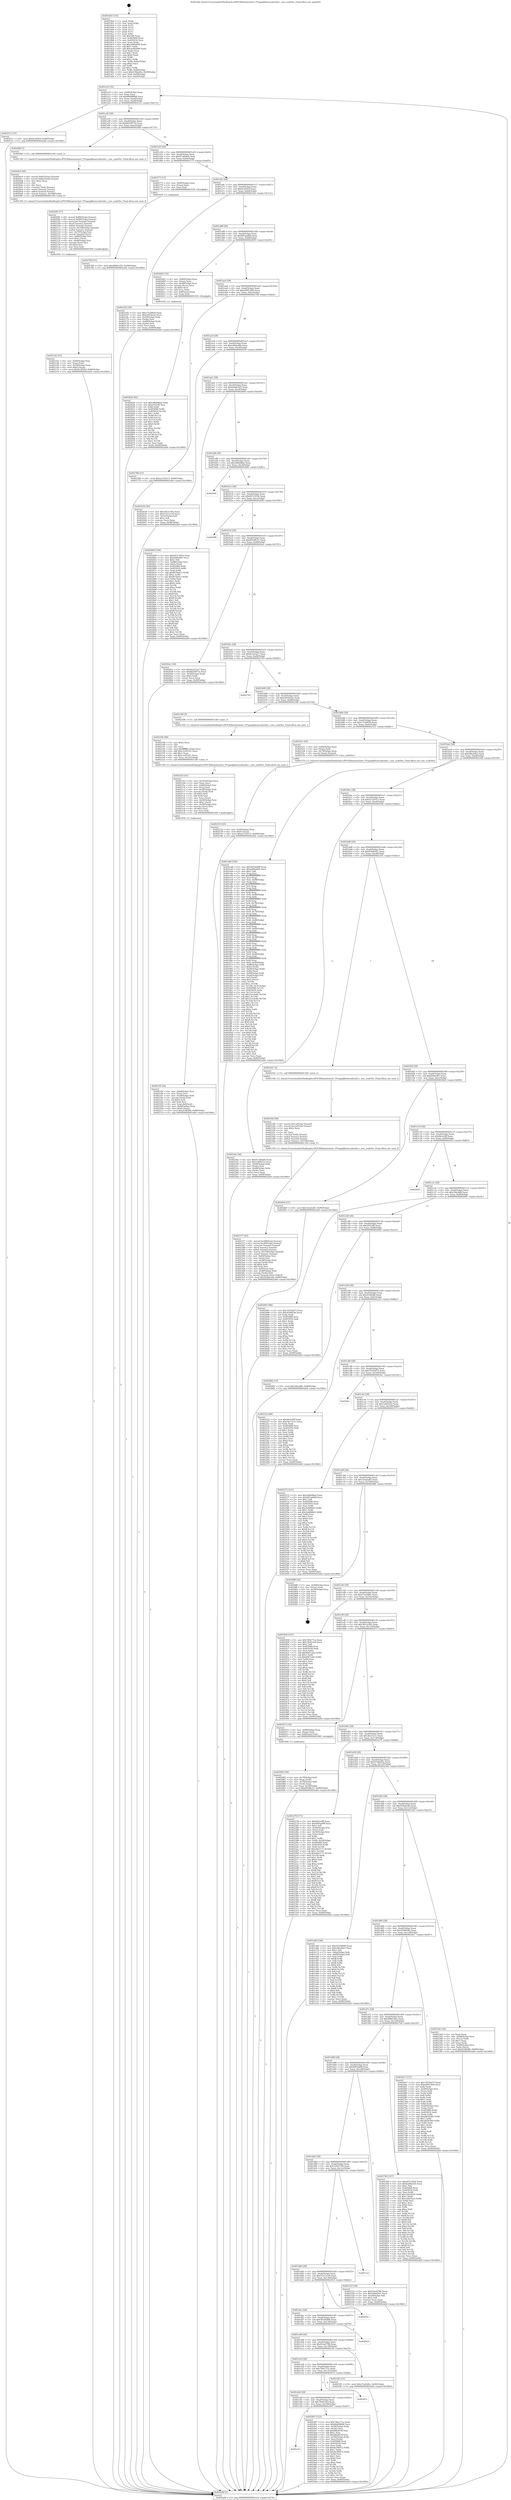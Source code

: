 digraph "0x4019a0" {
  label = "0x4019a0 (/mnt/c/Users/mathe/Desktop/tcc/POCII/binaries/extr_FFmpeglibswscaleutils.c_sws_scaleVec_Final-ollvm.out::main(0))"
  labelloc = "t"
  node[shape=record]

  Entry [label="",width=0.3,height=0.3,shape=circle,fillcolor=black,style=filled]
  "0x401a14" [label="{
     0x401a14 [32]\l
     | [instrs]\l
     &nbsp;&nbsp;0x401a14 \<+6\>: mov -0x90(%rbp),%eax\l
     &nbsp;&nbsp;0x401a1a \<+2\>: mov %eax,%ecx\l
     &nbsp;&nbsp;0x401a1c \<+6\>: sub $0x86d088b8,%ecx\l
     &nbsp;&nbsp;0x401a22 \<+6\>: mov %eax,-0xa4(%rbp)\l
     &nbsp;&nbsp;0x401a28 \<+6\>: mov %ecx,-0xa8(%rbp)\l
     &nbsp;&nbsp;0x401a2e \<+6\>: je 0000000000402512 \<main+0xb72\>\l
  }"]
  "0x402512" [label="{
     0x402512 [15]\l
     | [instrs]\l
     &nbsp;&nbsp;0x402512 \<+10\>: movl $0x9c205fcf,-0x90(%rbp)\l
     &nbsp;&nbsp;0x40251c \<+5\>: jmp 0000000000402a0d \<main+0x106d\>\l
  }"]
  "0x401a34" [label="{
     0x401a34 [28]\l
     | [instrs]\l
     &nbsp;&nbsp;0x401a34 \<+5\>: jmp 0000000000401a39 \<main+0x99\>\l
     &nbsp;&nbsp;0x401a39 \<+6\>: mov -0xa4(%rbp),%eax\l
     &nbsp;&nbsp;0x401a3f \<+5\>: sub $0x8d34973a,%eax\l
     &nbsp;&nbsp;0x401a44 \<+6\>: mov %eax,-0xac(%rbp)\l
     &nbsp;&nbsp;0x401a4a \<+6\>: je 00000000004020bf \<main+0x71f\>\l
  }"]
  Exit [label="",width=0.3,height=0.3,shape=circle,fillcolor=black,style=filled,peripheries=2]
  "0x4020bf" [label="{
     0x4020bf [5]\l
     | [instrs]\l
     &nbsp;&nbsp;0x4020bf \<+5\>: call 0000000000401160 \<next_i\>\l
     | [calls]\l
     &nbsp;&nbsp;0x401160 \{1\} (/mnt/c/Users/mathe/Desktop/tcc/POCII/binaries/extr_FFmpeglibswscaleutils.c_sws_scaleVec_Final-ollvm.out::next_i)\l
  }"]
  "0x401a50" [label="{
     0x401a50 [28]\l
     | [instrs]\l
     &nbsp;&nbsp;0x401a50 \<+5\>: jmp 0000000000401a55 \<main+0xb5\>\l
     &nbsp;&nbsp;0x401a55 \<+6\>: mov -0xa4(%rbp),%eax\l
     &nbsp;&nbsp;0x401a5b \<+5\>: sub $0x912d0a64,%eax\l
     &nbsp;&nbsp;0x401a60 \<+6\>: mov %eax,-0xb0(%rbp)\l
     &nbsp;&nbsp;0x401a66 \<+6\>: je 0000000000402775 \<main+0xdd5\>\l
  }"]
  "0x402784" [label="{
     0x402784 [15]\l
     | [instrs]\l
     &nbsp;&nbsp;0x402784 \<+10\>: movl $0x48661d5e,-0x90(%rbp)\l
     &nbsp;&nbsp;0x40278e \<+5\>: jmp 0000000000402a0d \<main+0x106d\>\l
  }"]
  "0x402775" [label="{
     0x402775 [15]\l
     | [instrs]\l
     &nbsp;&nbsp;0x402775 \<+4\>: mov -0x60(%rbp),%rax\l
     &nbsp;&nbsp;0x402779 \<+3\>: mov (%rax),%rax\l
     &nbsp;&nbsp;0x40277c \<+3\>: mov %rax,%rdi\l
     &nbsp;&nbsp;0x40277f \<+5\>: call 0000000000401030 \<free@plt\>\l
     | [calls]\l
     &nbsp;&nbsp;0x401030 \{1\} (unknown)\l
  }"]
  "0x401a6c" [label="{
     0x401a6c [28]\l
     | [instrs]\l
     &nbsp;&nbsp;0x401a6c \<+5\>: jmp 0000000000401a71 \<main+0xd1\>\l
     &nbsp;&nbsp;0x401a71 \<+6\>: mov -0xa4(%rbp),%eax\l
     &nbsp;&nbsp;0x401a77 \<+5\>: sub $0x9c205fcf,%eax\l
     &nbsp;&nbsp;0x401a7c \<+6\>: mov %eax,-0xb4(%rbp)\l
     &nbsp;&nbsp;0x401a82 \<+6\>: je 0000000000402162 \<main+0x7c2\>\l
  }"]
  "0x402626" [label="{
     0x402626 [92]\l
     | [instrs]\l
     &nbsp;&nbsp;0x402626 \<+5\>: mov $0xc864d8ad,%edx\l
     &nbsp;&nbsp;0x40262b \<+5\>: mov $0x2f1b3f6,%esi\l
     &nbsp;&nbsp;0x402630 \<+3\>: xor %r8d,%r8d\l
     &nbsp;&nbsp;0x402633 \<+8\>: mov 0x405068,%r9d\l
     &nbsp;&nbsp;0x40263b \<+8\>: mov 0x405054,%r10d\l
     &nbsp;&nbsp;0x402643 \<+4\>: sub $0x1,%r8d\l
     &nbsp;&nbsp;0x402647 \<+3\>: mov %r9d,%r11d\l
     &nbsp;&nbsp;0x40264a \<+3\>: add %r8d,%r11d\l
     &nbsp;&nbsp;0x40264d \<+4\>: imul %r11d,%r9d\l
     &nbsp;&nbsp;0x402651 \<+4\>: and $0x1,%r9d\l
     &nbsp;&nbsp;0x402655 \<+4\>: cmp $0x0,%r9d\l
     &nbsp;&nbsp;0x402659 \<+3\>: sete %bl\l
     &nbsp;&nbsp;0x40265c \<+4\>: cmp $0xa,%r10d\l
     &nbsp;&nbsp;0x402660 \<+4\>: setl %r14b\l
     &nbsp;&nbsp;0x402664 \<+3\>: mov %bl,%r15b\l
     &nbsp;&nbsp;0x402667 \<+3\>: and %r14b,%r15b\l
     &nbsp;&nbsp;0x40266a \<+3\>: xor %r14b,%bl\l
     &nbsp;&nbsp;0x40266d \<+3\>: or %bl,%r15b\l
     &nbsp;&nbsp;0x402670 \<+4\>: test $0x1,%r15b\l
     &nbsp;&nbsp;0x402674 \<+3\>: cmovne %esi,%edx\l
     &nbsp;&nbsp;0x402677 \<+6\>: mov %edx,-0x90(%rbp)\l
     &nbsp;&nbsp;0x40267d \<+5\>: jmp 0000000000402a0d \<main+0x106d\>\l
  }"]
  "0x402162" [label="{
     0x402162 [36]\l
     | [instrs]\l
     &nbsp;&nbsp;0x402162 \<+5\>: mov $0xe7e26859,%eax\l
     &nbsp;&nbsp;0x402167 \<+5\>: mov $0xe493de5e,%ecx\l
     &nbsp;&nbsp;0x40216c \<+4\>: mov -0x58(%rbp),%rdx\l
     &nbsp;&nbsp;0x402170 \<+2\>: mov (%rdx),%esi\l
     &nbsp;&nbsp;0x402172 \<+4\>: mov -0x68(%rbp),%rdx\l
     &nbsp;&nbsp;0x402176 \<+2\>: cmp (%rdx),%esi\l
     &nbsp;&nbsp;0x402178 \<+3\>: cmovl %ecx,%eax\l
     &nbsp;&nbsp;0x40217b \<+6\>: mov %eax,-0x90(%rbp)\l
     &nbsp;&nbsp;0x402181 \<+5\>: jmp 0000000000402a0d \<main+0x106d\>\l
  }"]
  "0x401a88" [label="{
     0x401a88 [28]\l
     | [instrs]\l
     &nbsp;&nbsp;0x401a88 \<+5\>: jmp 0000000000401a8d \<main+0xed\>\l
     &nbsp;&nbsp;0x401a8d \<+6\>: mov -0xa4(%rbp),%eax\l
     &nbsp;&nbsp;0x401a93 \<+5\>: sub $0x9d7aa66d,%eax\l
     &nbsp;&nbsp;0x401a98 \<+6\>: mov %eax,-0xb8(%rbp)\l
     &nbsp;&nbsp;0x401a9e \<+6\>: je 0000000000402605 \<main+0xc65\>\l
  }"]
  "0x402535" [label="{
     0x402535 [25]\l
     | [instrs]\l
     &nbsp;&nbsp;0x402535 \<+4\>: mov -0x40(%rbp),%rax\l
     &nbsp;&nbsp;0x402539 \<+6\>: movl $0x0,(%rax)\l
     &nbsp;&nbsp;0x40253f \<+10\>: movl $0xea724513,-0x90(%rbp)\l
     &nbsp;&nbsp;0x402549 \<+5\>: jmp 0000000000402a0d \<main+0x106d\>\l
  }"]
  "0x402605" [label="{
     0x402605 [33]\l
     | [instrs]\l
     &nbsp;&nbsp;0x402605 \<+4\>: mov -0x60(%rbp),%rax\l
     &nbsp;&nbsp;0x402609 \<+3\>: mov (%rax),%rax\l
     &nbsp;&nbsp;0x40260c \<+4\>: mov -0x40(%rbp),%rcx\l
     &nbsp;&nbsp;0x402610 \<+3\>: movslq (%rcx),%rcx\l
     &nbsp;&nbsp;0x402613 \<+4\>: shl $0x4,%rcx\l
     &nbsp;&nbsp;0x402617 \<+3\>: add %rcx,%rax\l
     &nbsp;&nbsp;0x40261a \<+4\>: mov 0x8(%rax),%rax\l
     &nbsp;&nbsp;0x40261e \<+3\>: mov %rax,%rdi\l
     &nbsp;&nbsp;0x402621 \<+5\>: call 0000000000401030 \<free@plt\>\l
     | [calls]\l
     &nbsp;&nbsp;0x401030 \{1\} (unknown)\l
  }"]
  "0x401aa4" [label="{
     0x401aa4 [28]\l
     | [instrs]\l
     &nbsp;&nbsp;0x401aa4 \<+5\>: jmp 0000000000401aa9 \<main+0x109\>\l
     &nbsp;&nbsp;0x401aa9 \<+6\>: mov -0xa4(%rbp),%eax\l
     &nbsp;&nbsp;0x401aaf \<+5\>: sub $0xa0941404,%eax\l
     &nbsp;&nbsp;0x401ab4 \<+6\>: mov %eax,-0xbc(%rbp)\l
     &nbsp;&nbsp;0x401aba \<+6\>: je 0000000000402766 \<main+0xdc6\>\l
  }"]
  "0x401e5c" [label="{
     0x401e5c\l
  }", style=dashed]
  "0x402766" [label="{
     0x402766 [15]\l
     | [instrs]\l
     &nbsp;&nbsp;0x402766 \<+10\>: movl $0xea724513,-0x90(%rbp)\l
     &nbsp;&nbsp;0x402770 \<+5\>: jmp 0000000000402a0d \<main+0x106d\>\l
  }"]
  "0x401ac0" [label="{
     0x401ac0 [28]\l
     | [instrs]\l
     &nbsp;&nbsp;0x401ac0 \<+5\>: jmp 0000000000401ac5 \<main+0x125\>\l
     &nbsp;&nbsp;0x401ac5 \<+6\>: mov -0xa4(%rbp),%eax\l
     &nbsp;&nbsp;0x401acb \<+5\>: sub $0xa484ed4b,%eax\l
     &nbsp;&nbsp;0x401ad0 \<+6\>: mov %eax,-0xc0(%rbp)\l
     &nbsp;&nbsp;0x401ad6 \<+6\>: je 0000000000402034 \<main+0x694\>\l
  }"]
  "0x402497" [label="{
     0x402497 [123]\l
     | [instrs]\l
     &nbsp;&nbsp;0x402497 \<+5\>: mov $0x740e77ca,%eax\l
     &nbsp;&nbsp;0x40249c \<+5\>: mov $0x86d088b8,%ecx\l
     &nbsp;&nbsp;0x4024a1 \<+4\>: mov -0x58(%rbp),%rdx\l
     &nbsp;&nbsp;0x4024a5 \<+2\>: mov (%rdx),%esi\l
     &nbsp;&nbsp;0x4024a7 \<+6\>: add $0xbf6a810f,%esi\l
     &nbsp;&nbsp;0x4024ad \<+3\>: add $0x1,%esi\l
     &nbsp;&nbsp;0x4024b0 \<+6\>: sub $0xbf6a810f,%esi\l
     &nbsp;&nbsp;0x4024b6 \<+4\>: mov -0x58(%rbp),%rdx\l
     &nbsp;&nbsp;0x4024ba \<+2\>: mov %esi,(%rdx)\l
     &nbsp;&nbsp;0x4024bc \<+7\>: mov 0x405068,%esi\l
     &nbsp;&nbsp;0x4024c3 \<+7\>: mov 0x405054,%edi\l
     &nbsp;&nbsp;0x4024ca \<+3\>: mov %esi,%r8d\l
     &nbsp;&nbsp;0x4024cd \<+7\>: sub $0x9a3f9972,%r8d\l
     &nbsp;&nbsp;0x4024d4 \<+4\>: sub $0x1,%r8d\l
     &nbsp;&nbsp;0x4024d8 \<+7\>: add $0x9a3f9972,%r8d\l
     &nbsp;&nbsp;0x4024df \<+4\>: imul %r8d,%esi\l
     &nbsp;&nbsp;0x4024e3 \<+3\>: and $0x1,%esi\l
     &nbsp;&nbsp;0x4024e6 \<+3\>: cmp $0x0,%esi\l
     &nbsp;&nbsp;0x4024e9 \<+4\>: sete %r9b\l
     &nbsp;&nbsp;0x4024ed \<+3\>: cmp $0xa,%edi\l
     &nbsp;&nbsp;0x4024f0 \<+4\>: setl %r10b\l
     &nbsp;&nbsp;0x4024f4 \<+3\>: mov %r9b,%r11b\l
     &nbsp;&nbsp;0x4024f7 \<+3\>: and %r10b,%r11b\l
     &nbsp;&nbsp;0x4024fa \<+3\>: xor %r10b,%r9b\l
     &nbsp;&nbsp;0x4024fd \<+3\>: or %r9b,%r11b\l
     &nbsp;&nbsp;0x402500 \<+4\>: test $0x1,%r11b\l
     &nbsp;&nbsp;0x402504 \<+3\>: cmovne %ecx,%eax\l
     &nbsp;&nbsp;0x402507 \<+6\>: mov %eax,-0x90(%rbp)\l
     &nbsp;&nbsp;0x40250d \<+5\>: jmp 0000000000402a0d \<main+0x106d\>\l
  }"]
  "0x402034" [label="{
     0x402034 [30]\l
     | [instrs]\l
     &nbsp;&nbsp;0x402034 \<+5\>: mov $0x3921e382,%eax\l
     &nbsp;&nbsp;0x402039 \<+5\>: mov $0x5521e129,%ecx\l
     &nbsp;&nbsp;0x40203e \<+3\>: mov -0x31(%rbp),%dl\l
     &nbsp;&nbsp;0x402041 \<+3\>: test $0x1,%dl\l
     &nbsp;&nbsp;0x402044 \<+3\>: cmovne %ecx,%eax\l
     &nbsp;&nbsp;0x402047 \<+6\>: mov %eax,-0x90(%rbp)\l
     &nbsp;&nbsp;0x40204d \<+5\>: jmp 0000000000402a0d \<main+0x106d\>\l
  }"]
  "0x401adc" [label="{
     0x401adc [28]\l
     | [instrs]\l
     &nbsp;&nbsp;0x401adc \<+5\>: jmp 0000000000401ae1 \<main+0x141\>\l
     &nbsp;&nbsp;0x401ae1 \<+6\>: mov -0xa4(%rbp),%eax\l
     &nbsp;&nbsp;0x401ae7 \<+5\>: sub $0xba68e5d5,%eax\l
     &nbsp;&nbsp;0x401aec \<+6\>: mov %eax,-0xc4(%rbp)\l
     &nbsp;&nbsp;0x401af2 \<+6\>: je 0000000000402849 \<main+0xea9\>\l
  }"]
  "0x401e40" [label="{
     0x401e40 [28]\l
     | [instrs]\l
     &nbsp;&nbsp;0x401e40 \<+5\>: jmp 0000000000401e45 \<main+0x4a5\>\l
     &nbsp;&nbsp;0x401e45 \<+6\>: mov -0xa4(%rbp),%eax\l
     &nbsp;&nbsp;0x401e4b \<+5\>: sub $0x79e61dc0,%eax\l
     &nbsp;&nbsp;0x401e50 \<+6\>: mov %eax,-0x140(%rbp)\l
     &nbsp;&nbsp;0x401e56 \<+6\>: je 0000000000402497 \<main+0xaf7\>\l
  }"]
  "0x402849" [label="{
     0x402849 [160]\l
     | [instrs]\l
     &nbsp;&nbsp;0x402849 \<+5\>: mov $0xd0313054,%eax\l
     &nbsp;&nbsp;0x40284e \<+5\>: mov $0xfa9dcd81,%ecx\l
     &nbsp;&nbsp;0x402853 \<+2\>: mov $0x1,%dl\l
     &nbsp;&nbsp;0x402855 \<+7\>: mov -0x88(%rbp),%rsi\l
     &nbsp;&nbsp;0x40285c \<+6\>: movl $0x0,(%rsi)\l
     &nbsp;&nbsp;0x402862 \<+7\>: mov 0x405068,%edi\l
     &nbsp;&nbsp;0x402869 \<+8\>: mov 0x405054,%r8d\l
     &nbsp;&nbsp;0x402871 \<+3\>: mov %edi,%r9d\l
     &nbsp;&nbsp;0x402874 \<+7\>: add $0xf879a0c3,%r9d\l
     &nbsp;&nbsp;0x40287b \<+4\>: sub $0x1,%r9d\l
     &nbsp;&nbsp;0x40287f \<+7\>: sub $0xf879a0c3,%r9d\l
     &nbsp;&nbsp;0x402886 \<+4\>: imul %r9d,%edi\l
     &nbsp;&nbsp;0x40288a \<+3\>: and $0x1,%edi\l
     &nbsp;&nbsp;0x40288d \<+3\>: cmp $0x0,%edi\l
     &nbsp;&nbsp;0x402890 \<+4\>: sete %r10b\l
     &nbsp;&nbsp;0x402894 \<+4\>: cmp $0xa,%r8d\l
     &nbsp;&nbsp;0x402898 \<+4\>: setl %r11b\l
     &nbsp;&nbsp;0x40289c \<+3\>: mov %r10b,%bl\l
     &nbsp;&nbsp;0x40289f \<+3\>: xor $0xff,%bl\l
     &nbsp;&nbsp;0x4028a2 \<+3\>: mov %r11b,%r14b\l
     &nbsp;&nbsp;0x4028a5 \<+4\>: xor $0xff,%r14b\l
     &nbsp;&nbsp;0x4028a9 \<+3\>: xor $0x1,%dl\l
     &nbsp;&nbsp;0x4028ac \<+3\>: mov %bl,%r15b\l
     &nbsp;&nbsp;0x4028af \<+4\>: and $0xff,%r15b\l
     &nbsp;&nbsp;0x4028b3 \<+3\>: and %dl,%r10b\l
     &nbsp;&nbsp;0x4028b6 \<+3\>: mov %r14b,%r12b\l
     &nbsp;&nbsp;0x4028b9 \<+4\>: and $0xff,%r12b\l
     &nbsp;&nbsp;0x4028bd \<+3\>: and %dl,%r11b\l
     &nbsp;&nbsp;0x4028c0 \<+3\>: or %r10b,%r15b\l
     &nbsp;&nbsp;0x4028c3 \<+3\>: or %r11b,%r12b\l
     &nbsp;&nbsp;0x4028c6 \<+3\>: xor %r12b,%r15b\l
     &nbsp;&nbsp;0x4028c9 \<+3\>: or %r14b,%bl\l
     &nbsp;&nbsp;0x4028cc \<+3\>: xor $0xff,%bl\l
     &nbsp;&nbsp;0x4028cf \<+3\>: or $0x1,%dl\l
     &nbsp;&nbsp;0x4028d2 \<+2\>: and %dl,%bl\l
     &nbsp;&nbsp;0x4028d4 \<+3\>: or %bl,%r15b\l
     &nbsp;&nbsp;0x4028d7 \<+4\>: test $0x1,%r15b\l
     &nbsp;&nbsp;0x4028db \<+3\>: cmovne %ecx,%eax\l
     &nbsp;&nbsp;0x4028de \<+6\>: mov %eax,-0x90(%rbp)\l
     &nbsp;&nbsp;0x4028e4 \<+5\>: jmp 0000000000402a0d \<main+0x106d\>\l
  }"]
  "0x401af8" [label="{
     0x401af8 [28]\l
     | [instrs]\l
     &nbsp;&nbsp;0x401af8 \<+5\>: jmp 0000000000401afd \<main+0x15d\>\l
     &nbsp;&nbsp;0x401afd \<+6\>: mov -0xa4(%rbp),%eax\l
     &nbsp;&nbsp;0x401b03 \<+5\>: sub $0xc864d8ad,%eax\l
     &nbsp;&nbsp;0x401b08 \<+6\>: mov %eax,-0xc8(%rbp)\l
     &nbsp;&nbsp;0x401b0e \<+6\>: je 000000000040299c \<main+0xffc\>\l
  }"]
  "0x40297a" [label="{
     0x40297a\l
  }", style=dashed]
  "0x40299c" [label="{
     0x40299c\l
  }", style=dashed]
  "0x401b14" [label="{
     0x401b14 [28]\l
     | [instrs]\l
     &nbsp;&nbsp;0x401b14 \<+5\>: jmp 0000000000401b19 \<main+0x179\>\l
     &nbsp;&nbsp;0x401b19 \<+6\>: mov -0xa4(%rbp),%eax\l
     &nbsp;&nbsp;0x401b1f \<+5\>: sub $0xd0313054,%eax\l
     &nbsp;&nbsp;0x401b24 \<+6\>: mov %eax,-0xcc(%rbp)\l
     &nbsp;&nbsp;0x401b2a \<+6\>: je 00000000004029f6 \<main+0x1056\>\l
  }"]
  "0x401e24" [label="{
     0x401e24 [28]\l
     | [instrs]\l
     &nbsp;&nbsp;0x401e24 \<+5\>: jmp 0000000000401e29 \<main+0x489\>\l
     &nbsp;&nbsp;0x401e29 \<+6\>: mov -0xa4(%rbp),%eax\l
     &nbsp;&nbsp;0x401e2f \<+5\>: sub $0x740e77ca,%eax\l
     &nbsp;&nbsp;0x401e34 \<+6\>: mov %eax,-0x13c(%rbp)\l
     &nbsp;&nbsp;0x401e3a \<+6\>: je 000000000040297a \<main+0xfda\>\l
  }"]
  "0x4029f6" [label="{
     0x4029f6\l
  }", style=dashed]
  "0x401b30" [label="{
     0x401b30 [28]\l
     | [instrs]\l
     &nbsp;&nbsp;0x401b30 \<+5\>: jmp 0000000000401b35 \<main+0x195\>\l
     &nbsp;&nbsp;0x401b35 \<+6\>: mov -0xa4(%rbp),%eax\l
     &nbsp;&nbsp;0x401b3b \<+5\>: sub $0xd9188c51,%eax\l
     &nbsp;&nbsp;0x401b40 \<+6\>: mov %eax,-0xd0(%rbp)\l
     &nbsp;&nbsp;0x401b46 \<+6\>: je 00000000004020a1 \<main+0x701\>\l
  }"]
  "0x4023f5" [label="{
     0x4023f5 [15]\l
     | [instrs]\l
     &nbsp;&nbsp;0x4023f5 \<+10\>: movl $0x27ed3d0c,-0x90(%rbp)\l
     &nbsp;&nbsp;0x4023ff \<+5\>: jmp 0000000000402a0d \<main+0x106d\>\l
  }"]
  "0x4020a1" [label="{
     0x4020a1 [30]\l
     | [instrs]\l
     &nbsp;&nbsp;0x4020a1 \<+5\>: mov $0xdc2e52a7,%eax\l
     &nbsp;&nbsp;0x4020a6 \<+5\>: mov $0x8d34973a,%ecx\l
     &nbsp;&nbsp;0x4020ab \<+3\>: mov -0x30(%rbp),%edx\l
     &nbsp;&nbsp;0x4020ae \<+3\>: cmp $0x0,%edx\l
     &nbsp;&nbsp;0x4020b1 \<+3\>: cmove %ecx,%eax\l
     &nbsp;&nbsp;0x4020b4 \<+6\>: mov %eax,-0x90(%rbp)\l
     &nbsp;&nbsp;0x4020ba \<+5\>: jmp 0000000000402a0d \<main+0x106d\>\l
  }"]
  "0x401b4c" [label="{
     0x401b4c [28]\l
     | [instrs]\l
     &nbsp;&nbsp;0x401b4c \<+5\>: jmp 0000000000401b51 \<main+0x1b1\>\l
     &nbsp;&nbsp;0x401b51 \<+6\>: mov -0xa4(%rbp),%eax\l
     &nbsp;&nbsp;0x401b57 \<+5\>: sub $0xdc2e52a7,%eax\l
     &nbsp;&nbsp;0x401b5c \<+6\>: mov %eax,-0xd4(%rbp)\l
     &nbsp;&nbsp;0x401b62 \<+6\>: je 0000000000402793 \<main+0xdf3\>\l
  }"]
  "0x401e08" [label="{
     0x401e08 [28]\l
     | [instrs]\l
     &nbsp;&nbsp;0x401e08 \<+5\>: jmp 0000000000401e0d \<main+0x46d\>\l
     &nbsp;&nbsp;0x401e0d \<+6\>: mov -0xa4(%rbp),%eax\l
     &nbsp;&nbsp;0x401e13 \<+5\>: sub $0x63ee6788,%eax\l
     &nbsp;&nbsp;0x401e18 \<+6\>: mov %eax,-0x138(%rbp)\l
     &nbsp;&nbsp;0x401e1e \<+6\>: je 00000000004023f5 \<main+0xa55\>\l
  }"]
  "0x402793" [label="{
     0x402793\l
  }", style=dashed]
  "0x401b68" [label="{
     0x401b68 [28]\l
     | [instrs]\l
     &nbsp;&nbsp;0x401b68 \<+5\>: jmp 0000000000401b6d \<main+0x1cd\>\l
     &nbsp;&nbsp;0x401b6d \<+6\>: mov -0xa4(%rbp),%eax\l
     &nbsp;&nbsp;0x401b73 \<+5\>: sub $0xe493de5e,%eax\l
     &nbsp;&nbsp;0x401b78 \<+6\>: mov %eax,-0xd8(%rbp)\l
     &nbsp;&nbsp;0x401b7e \<+6\>: je 0000000000402186 \<main+0x7e6\>\l
  }"]
  "0x402910" [label="{
     0x402910\l
  }", style=dashed]
  "0x402186" [label="{
     0x402186 [5]\l
     | [instrs]\l
     &nbsp;&nbsp;0x402186 \<+5\>: call 0000000000401160 \<next_i\>\l
     | [calls]\l
     &nbsp;&nbsp;0x401160 \{1\} (/mnt/c/Users/mathe/Desktop/tcc/POCII/binaries/extr_FFmpeglibswscaleutils.c_sws_scaleVec_Final-ollvm.out::next_i)\l
  }"]
  "0x401b84" [label="{
     0x401b84 [28]\l
     | [instrs]\l
     &nbsp;&nbsp;0x401b84 \<+5\>: jmp 0000000000401b89 \<main+0x1e9\>\l
     &nbsp;&nbsp;0x401b89 \<+6\>: mov -0xa4(%rbp),%eax\l
     &nbsp;&nbsp;0x401b8f \<+5\>: sub $0xe7e26859,%eax\l
     &nbsp;&nbsp;0x401b94 \<+6\>: mov %eax,-0xdc(%rbp)\l
     &nbsp;&nbsp;0x401b9a \<+6\>: je 0000000000402521 \<main+0xb81\>\l
  }"]
  "0x401dec" [label="{
     0x401dec [28]\l
     | [instrs]\l
     &nbsp;&nbsp;0x401dec \<+5\>: jmp 0000000000401df1 \<main+0x451\>\l
     &nbsp;&nbsp;0x401df1 \<+6\>: mov -0xa4(%rbp),%eax\l
     &nbsp;&nbsp;0x401df7 \<+5\>: sub $0x5835b848,%eax\l
     &nbsp;&nbsp;0x401dfc \<+6\>: mov %eax,-0x134(%rbp)\l
     &nbsp;&nbsp;0x401e02 \<+6\>: je 0000000000402910 \<main+0xf70\>\l
  }"]
  "0x402521" [label="{
     0x402521 [20]\l
     | [instrs]\l
     &nbsp;&nbsp;0x402521 \<+4\>: mov -0x60(%rbp),%rax\l
     &nbsp;&nbsp;0x402525 \<+3\>: mov (%rax),%rdi\l
     &nbsp;&nbsp;0x402528 \<+4\>: mov -0x70(%rbp),%rax\l
     &nbsp;&nbsp;0x40252c \<+4\>: movsd (%rax),%xmm0\l
     &nbsp;&nbsp;0x402530 \<+5\>: call 0000000000401570 \<sws_scaleVec\>\l
     | [calls]\l
     &nbsp;&nbsp;0x401570 \{1\} (/mnt/c/Users/mathe/Desktop/tcc/POCII/binaries/extr_FFmpeglibswscaleutils.c_sws_scaleVec_Final-ollvm.out::sws_scaleVec)\l
  }"]
  "0x401ba0" [label="{
     0x401ba0 [28]\l
     | [instrs]\l
     &nbsp;&nbsp;0x401ba0 \<+5\>: jmp 0000000000401ba5 \<main+0x205\>\l
     &nbsp;&nbsp;0x401ba5 \<+6\>: mov -0xa4(%rbp),%eax\l
     &nbsp;&nbsp;0x401bab \<+5\>: sub $0xe9bc6da3,%eax\l
     &nbsp;&nbsp;0x401bb0 \<+6\>: mov %eax,-0xe0(%rbp)\l
     &nbsp;&nbsp;0x401bb6 \<+6\>: je 0000000000401ed0 \<main+0x530\>\l
  }"]
  "0x402052" [label="{
     0x402052\l
  }", style=dashed]
  "0x401ed0" [label="{
     0x401ed0 [356]\l
     | [instrs]\l
     &nbsp;&nbsp;0x401ed0 \<+5\>: mov $0x5835b848,%eax\l
     &nbsp;&nbsp;0x401ed5 \<+5\>: mov $0xa484ed4b,%ecx\l
     &nbsp;&nbsp;0x401eda \<+2\>: mov $0x1,%dl\l
     &nbsp;&nbsp;0x401edc \<+3\>: mov %rsp,%rsi\l
     &nbsp;&nbsp;0x401edf \<+4\>: add $0xfffffffffffffff0,%rsi\l
     &nbsp;&nbsp;0x401ee3 \<+3\>: mov %rsi,%rsp\l
     &nbsp;&nbsp;0x401ee6 \<+7\>: mov %rsi,-0x88(%rbp)\l
     &nbsp;&nbsp;0x401eed \<+3\>: mov %rsp,%rsi\l
     &nbsp;&nbsp;0x401ef0 \<+4\>: add $0xfffffffffffffff0,%rsi\l
     &nbsp;&nbsp;0x401ef4 \<+3\>: mov %rsi,%rsp\l
     &nbsp;&nbsp;0x401ef7 \<+3\>: mov %rsp,%rdi\l
     &nbsp;&nbsp;0x401efa \<+4\>: add $0xfffffffffffffff0,%rdi\l
     &nbsp;&nbsp;0x401efe \<+3\>: mov %rdi,%rsp\l
     &nbsp;&nbsp;0x401f01 \<+4\>: mov %rdi,-0x80(%rbp)\l
     &nbsp;&nbsp;0x401f05 \<+3\>: mov %rsp,%rdi\l
     &nbsp;&nbsp;0x401f08 \<+4\>: add $0xfffffffffffffff0,%rdi\l
     &nbsp;&nbsp;0x401f0c \<+3\>: mov %rdi,%rsp\l
     &nbsp;&nbsp;0x401f0f \<+4\>: mov %rdi,-0x78(%rbp)\l
     &nbsp;&nbsp;0x401f13 \<+3\>: mov %rsp,%rdi\l
     &nbsp;&nbsp;0x401f16 \<+4\>: add $0xfffffffffffffff0,%rdi\l
     &nbsp;&nbsp;0x401f1a \<+3\>: mov %rdi,%rsp\l
     &nbsp;&nbsp;0x401f1d \<+4\>: mov %rdi,-0x70(%rbp)\l
     &nbsp;&nbsp;0x401f21 \<+3\>: mov %rsp,%rdi\l
     &nbsp;&nbsp;0x401f24 \<+4\>: add $0xfffffffffffffff0,%rdi\l
     &nbsp;&nbsp;0x401f28 \<+3\>: mov %rdi,%rsp\l
     &nbsp;&nbsp;0x401f2b \<+4\>: mov %rdi,-0x68(%rbp)\l
     &nbsp;&nbsp;0x401f2f \<+3\>: mov %rsp,%rdi\l
     &nbsp;&nbsp;0x401f32 \<+4\>: add $0xfffffffffffffff0,%rdi\l
     &nbsp;&nbsp;0x401f36 \<+3\>: mov %rdi,%rsp\l
     &nbsp;&nbsp;0x401f39 \<+4\>: mov %rdi,-0x60(%rbp)\l
     &nbsp;&nbsp;0x401f3d \<+3\>: mov %rsp,%rdi\l
     &nbsp;&nbsp;0x401f40 \<+4\>: add $0xfffffffffffffff0,%rdi\l
     &nbsp;&nbsp;0x401f44 \<+3\>: mov %rdi,%rsp\l
     &nbsp;&nbsp;0x401f47 \<+4\>: mov %rdi,-0x58(%rbp)\l
     &nbsp;&nbsp;0x401f4b \<+3\>: mov %rsp,%rdi\l
     &nbsp;&nbsp;0x401f4e \<+4\>: add $0xfffffffffffffff0,%rdi\l
     &nbsp;&nbsp;0x401f52 \<+3\>: mov %rdi,%rsp\l
     &nbsp;&nbsp;0x401f55 \<+4\>: mov %rdi,-0x50(%rbp)\l
     &nbsp;&nbsp;0x401f59 \<+3\>: mov %rsp,%rdi\l
     &nbsp;&nbsp;0x401f5c \<+4\>: add $0xfffffffffffffff0,%rdi\l
     &nbsp;&nbsp;0x401f60 \<+3\>: mov %rdi,%rsp\l
     &nbsp;&nbsp;0x401f63 \<+4\>: mov %rdi,-0x48(%rbp)\l
     &nbsp;&nbsp;0x401f67 \<+3\>: mov %rsp,%rdi\l
     &nbsp;&nbsp;0x401f6a \<+4\>: add $0xfffffffffffffff0,%rdi\l
     &nbsp;&nbsp;0x401f6e \<+3\>: mov %rdi,%rsp\l
     &nbsp;&nbsp;0x401f71 \<+4\>: mov %rdi,-0x40(%rbp)\l
     &nbsp;&nbsp;0x401f75 \<+7\>: mov -0x88(%rbp),%rdi\l
     &nbsp;&nbsp;0x401f7c \<+6\>: movl $0x0,(%rdi)\l
     &nbsp;&nbsp;0x401f82 \<+7\>: mov -0x94(%rbp),%r8d\l
     &nbsp;&nbsp;0x401f89 \<+3\>: mov %r8d,(%rsi)\l
     &nbsp;&nbsp;0x401f8c \<+4\>: mov -0x80(%rbp),%rdi\l
     &nbsp;&nbsp;0x401f90 \<+7\>: mov -0xa0(%rbp),%r9\l
     &nbsp;&nbsp;0x401f97 \<+3\>: mov %r9,(%rdi)\l
     &nbsp;&nbsp;0x401f9a \<+3\>: cmpl $0x2,(%rsi)\l
     &nbsp;&nbsp;0x401f9d \<+4\>: setne %r10b\l
     &nbsp;&nbsp;0x401fa1 \<+4\>: and $0x1,%r10b\l
     &nbsp;&nbsp;0x401fa5 \<+4\>: mov %r10b,-0x31(%rbp)\l
     &nbsp;&nbsp;0x401fa9 \<+8\>: mov 0x405068,%r11d\l
     &nbsp;&nbsp;0x401fb1 \<+7\>: mov 0x405054,%ebx\l
     &nbsp;&nbsp;0x401fb8 \<+3\>: mov %r11d,%r14d\l
     &nbsp;&nbsp;0x401fbb \<+7\>: sub $0x35ce4e8c,%r14d\l
     &nbsp;&nbsp;0x401fc2 \<+4\>: sub $0x1,%r14d\l
     &nbsp;&nbsp;0x401fc6 \<+7\>: add $0x35ce4e8c,%r14d\l
     &nbsp;&nbsp;0x401fcd \<+4\>: imul %r14d,%r11d\l
     &nbsp;&nbsp;0x401fd1 \<+4\>: and $0x1,%r11d\l
     &nbsp;&nbsp;0x401fd5 \<+4\>: cmp $0x0,%r11d\l
     &nbsp;&nbsp;0x401fd9 \<+4\>: sete %r10b\l
     &nbsp;&nbsp;0x401fdd \<+3\>: cmp $0xa,%ebx\l
     &nbsp;&nbsp;0x401fe0 \<+4\>: setl %r15b\l
     &nbsp;&nbsp;0x401fe4 \<+3\>: mov %r10b,%r12b\l
     &nbsp;&nbsp;0x401fe7 \<+4\>: xor $0xff,%r12b\l
     &nbsp;&nbsp;0x401feb \<+3\>: mov %r15b,%r13b\l
     &nbsp;&nbsp;0x401fee \<+4\>: xor $0xff,%r13b\l
     &nbsp;&nbsp;0x401ff2 \<+3\>: xor $0x0,%dl\l
     &nbsp;&nbsp;0x401ff5 \<+3\>: mov %r12b,%sil\l
     &nbsp;&nbsp;0x401ff8 \<+4\>: and $0x0,%sil\l
     &nbsp;&nbsp;0x401ffc \<+3\>: and %dl,%r10b\l
     &nbsp;&nbsp;0x401fff \<+3\>: mov %r13b,%dil\l
     &nbsp;&nbsp;0x402002 \<+4\>: and $0x0,%dil\l
     &nbsp;&nbsp;0x402006 \<+3\>: and %dl,%r15b\l
     &nbsp;&nbsp;0x402009 \<+3\>: or %r10b,%sil\l
     &nbsp;&nbsp;0x40200c \<+3\>: or %r15b,%dil\l
     &nbsp;&nbsp;0x40200f \<+3\>: xor %dil,%sil\l
     &nbsp;&nbsp;0x402012 \<+3\>: or %r13b,%r12b\l
     &nbsp;&nbsp;0x402015 \<+4\>: xor $0xff,%r12b\l
     &nbsp;&nbsp;0x402019 \<+3\>: or $0x0,%dl\l
     &nbsp;&nbsp;0x40201c \<+3\>: and %dl,%r12b\l
     &nbsp;&nbsp;0x40201f \<+3\>: or %r12b,%sil\l
     &nbsp;&nbsp;0x402022 \<+4\>: test $0x1,%sil\l
     &nbsp;&nbsp;0x402026 \<+3\>: cmovne %ecx,%eax\l
     &nbsp;&nbsp;0x402029 \<+6\>: mov %eax,-0x90(%rbp)\l
     &nbsp;&nbsp;0x40202f \<+5\>: jmp 0000000000402a0d \<main+0x106d\>\l
  }"]
  "0x401bbc" [label="{
     0x401bbc [28]\l
     | [instrs]\l
     &nbsp;&nbsp;0x401bbc \<+5\>: jmp 0000000000401bc1 \<main+0x221\>\l
     &nbsp;&nbsp;0x401bc1 \<+6\>: mov -0xa4(%rbp),%eax\l
     &nbsp;&nbsp;0x401bc7 \<+5\>: sub $0xea724513,%eax\l
     &nbsp;&nbsp;0x401bcc \<+6\>: mov %eax,-0xe4(%rbp)\l
     &nbsp;&nbsp;0x401bd2 \<+6\>: je 000000000040254e \<main+0xbae\>\l
  }"]
  "0x401dd0" [label="{
     0x401dd0 [28]\l
     | [instrs]\l
     &nbsp;&nbsp;0x401dd0 \<+5\>: jmp 0000000000401dd5 \<main+0x435\>\l
     &nbsp;&nbsp;0x401dd5 \<+6\>: mov -0xa4(%rbp),%eax\l
     &nbsp;&nbsp;0x401ddb \<+5\>: sub $0x5521e129,%eax\l
     &nbsp;&nbsp;0x401de0 \<+6\>: mov %eax,-0x130(%rbp)\l
     &nbsp;&nbsp;0x401de6 \<+6\>: je 0000000000402052 \<main+0x6b2\>\l
  }"]
  "0x40254e" [label="{
     0x40254e [36]\l
     | [instrs]\l
     &nbsp;&nbsp;0x40254e \<+5\>: mov $0x912d0a64,%eax\l
     &nbsp;&nbsp;0x402553 \<+5\>: mov $0x1a4f4322,%ecx\l
     &nbsp;&nbsp;0x402558 \<+4\>: mov -0x40(%rbp),%rdx\l
     &nbsp;&nbsp;0x40255c \<+2\>: mov (%rdx),%esi\l
     &nbsp;&nbsp;0x40255e \<+4\>: mov -0x68(%rbp),%rdx\l
     &nbsp;&nbsp;0x402562 \<+2\>: cmp (%rdx),%esi\l
     &nbsp;&nbsp;0x402564 \<+3\>: cmovl %ecx,%eax\l
     &nbsp;&nbsp;0x402567 \<+6\>: mov %eax,-0x90(%rbp)\l
     &nbsp;&nbsp;0x40256d \<+5\>: jmp 0000000000402a0d \<main+0x106d\>\l
  }"]
  "0x401bd8" [label="{
     0x401bd8 [28]\l
     | [instrs]\l
     &nbsp;&nbsp;0x401bd8 \<+5\>: jmp 0000000000401bdd \<main+0x23d\>\l
     &nbsp;&nbsp;0x401bdd \<+6\>: mov -0xa4(%rbp),%eax\l
     &nbsp;&nbsp;0x401be3 \<+5\>: sub $0xf24b6561,%eax\l
     &nbsp;&nbsp;0x401be8 \<+6\>: mov %eax,-0xe8(%rbp)\l
     &nbsp;&nbsp;0x401bee \<+6\>: je 0000000000402341 \<main+0x9a1\>\l
  }"]
  "0x4027a2" [label="{
     0x4027a2\l
  }", style=dashed]
  "0x402341" [label="{
     0x402341 [5]\l
     | [instrs]\l
     &nbsp;&nbsp;0x402341 \<+5\>: call 0000000000401160 \<next_i\>\l
     | [calls]\l
     &nbsp;&nbsp;0x401160 \{1\} (/mnt/c/Users/mathe/Desktop/tcc/POCII/binaries/extr_FFmpeglibswscaleutils.c_sws_scaleVec_Final-ollvm.out::next_i)\l
  }"]
  "0x401bf4" [label="{
     0x401bf4 [28]\l
     | [instrs]\l
     &nbsp;&nbsp;0x401bf4 \<+5\>: jmp 0000000000401bf9 \<main+0x259\>\l
     &nbsp;&nbsp;0x401bf9 \<+6\>: mov -0xa4(%rbp),%eax\l
     &nbsp;&nbsp;0x401bff \<+5\>: sub $0xfa9dcd81,%eax\l
     &nbsp;&nbsp;0x401c04 \<+6\>: mov %eax,-0xec(%rbp)\l
     &nbsp;&nbsp;0x401c0a \<+6\>: je 00000000004028e9 \<main+0xf49\>\l
  }"]
  "0x402377" [label="{
     0x402377 [92]\l
     | [instrs]\l
     &nbsp;&nbsp;0x402377 \<+8\>: movsd 0xc89(%rip),%xmm1\l
     &nbsp;&nbsp;0x40237f \<+8\>: movsd 0xc89(%rip),%xmm2\l
     &nbsp;&nbsp;0x402387 \<+4\>: cvtss2sd %xmm0,%xmm0\l
     &nbsp;&nbsp;0x40238b \<+4\>: divsd %xmm2,%xmm0\l
     &nbsp;&nbsp;0x40238f \<+4\>: addsd %xmm0,%xmm1\l
     &nbsp;&nbsp;0x402393 \<+8\>: movsd -0x158(%rbp),%xmm0\l
     &nbsp;&nbsp;0x40239b \<+4\>: mulsd %xmm1,%xmm0\l
     &nbsp;&nbsp;0x40239f \<+4\>: mov -0x60(%rbp),%rsi\l
     &nbsp;&nbsp;0x4023a3 \<+3\>: mov (%rsi),%rsi\l
     &nbsp;&nbsp;0x4023a6 \<+4\>: mov -0x58(%rbp),%rdi\l
     &nbsp;&nbsp;0x4023aa \<+3\>: movslq (%rdi),%rdi\l
     &nbsp;&nbsp;0x4023ad \<+4\>: shl $0x4,%rdi\l
     &nbsp;&nbsp;0x4023b1 \<+3\>: add %rdi,%rsi\l
     &nbsp;&nbsp;0x4023b4 \<+4\>: mov 0x8(%rsi),%rsi\l
     &nbsp;&nbsp;0x4023b8 \<+4\>: mov -0x48(%rbp),%rdi\l
     &nbsp;&nbsp;0x4023bc \<+3\>: movslq (%rdi),%rdi\l
     &nbsp;&nbsp;0x4023bf \<+5\>: movsd %xmm0,(%rsi,%rdi,8)\l
     &nbsp;&nbsp;0x4023c4 \<+10\>: movl $0x424b4c9d,-0x90(%rbp)\l
     &nbsp;&nbsp;0x4023ce \<+5\>: jmp 0000000000402a0d \<main+0x106d\>\l
  }"]
  "0x4028e9" [label="{
     0x4028e9 [15]\l
     | [instrs]\l
     &nbsp;&nbsp;0x4028e9 \<+10\>: movl $0x1dcd2a85,-0x90(%rbp)\l
     &nbsp;&nbsp;0x4028f3 \<+5\>: jmp 0000000000402a0d \<main+0x106d\>\l
  }"]
  "0x401c10" [label="{
     0x401c10 [28]\l
     | [instrs]\l
     &nbsp;&nbsp;0x401c10 \<+5\>: jmp 0000000000401c15 \<main+0x275\>\l
     &nbsp;&nbsp;0x401c15 \<+6\>: mov -0xa4(%rbp),%eax\l
     &nbsp;&nbsp;0x401c1b \<+5\>: sub $0xfde5c0ff,%eax\l
     &nbsp;&nbsp;0x401c20 \<+6\>: mov %eax,-0xf0(%rbp)\l
     &nbsp;&nbsp;0x401c26 \<+6\>: je 0000000000402955 \<main+0xfb5\>\l
  }"]
  "0x402346" [label="{
     0x402346 [49]\l
     | [instrs]\l
     &nbsp;&nbsp;0x402346 \<+8\>: movsd 0xcca(%rip),%xmm0\l
     &nbsp;&nbsp;0x40234e \<+8\>: movsd 0xcca(%rip),%xmm1\l
     &nbsp;&nbsp;0x402356 \<+5\>: mov $0x2,%ecx\l
     &nbsp;&nbsp;0x40235b \<+1\>: cltd\l
     &nbsp;&nbsp;0x40235c \<+2\>: idiv %ecx\l
     &nbsp;&nbsp;0x40235e \<+4\>: cvtsi2sd %edx,%xmm2\l
     &nbsp;&nbsp;0x402362 \<+4\>: mulsd %xmm2,%xmm1\l
     &nbsp;&nbsp;0x402366 \<+4\>: addsd %xmm0,%xmm1\l
     &nbsp;&nbsp;0x40236a \<+8\>: movsd %xmm1,-0x158(%rbp)\l
     &nbsp;&nbsp;0x402372 \<+5\>: call 0000000000401350 \<next_f\>\l
     | [calls]\l
     &nbsp;&nbsp;0x401350 \{1\} (/mnt/c/Users/mathe/Desktop/tcc/POCII/binaries/extr_FFmpeglibswscaleutils.c_sws_scaleVec_Final-ollvm.out::next_f)\l
  }"]
  "0x402955" [label="{
     0x402955\l
  }", style=dashed]
  "0x401c2c" [label="{
     0x401c2c [28]\l
     | [instrs]\l
     &nbsp;&nbsp;0x401c2c \<+5\>: jmp 0000000000401c31 \<main+0x291\>\l
     &nbsp;&nbsp;0x401c31 \<+6\>: mov -0xa4(%rbp),%eax\l
     &nbsp;&nbsp;0x401c37 \<+5\>: sub $0x184cd86,%eax\l
     &nbsp;&nbsp;0x401c3c \<+6\>: mov %eax,-0xf4(%rbp)\l
     &nbsp;&nbsp;0x401c42 \<+6\>: je 0000000000402691 \<main+0xcf1\>\l
  }"]
  "0x401db4" [label="{
     0x401db4 [28]\l
     | [instrs]\l
     &nbsp;&nbsp;0x401db4 \<+5\>: jmp 0000000000401db9 \<main+0x419\>\l
     &nbsp;&nbsp;0x401db9 \<+6\>: mov -0xa4(%rbp),%eax\l
     &nbsp;&nbsp;0x401dbf \<+5\>: sub $0x52942799,%eax\l
     &nbsp;&nbsp;0x401dc4 \<+6\>: mov %eax,-0x12c(%rbp)\l
     &nbsp;&nbsp;0x401dca \<+6\>: je 00000000004027a2 \<main+0xe02\>\l
  }"]
  "0x402691" [label="{
     0x402691 [86]\l
     | [instrs]\l
     &nbsp;&nbsp;0x402691 \<+5\>: mov $0x19336d75,%eax\l
     &nbsp;&nbsp;0x402696 \<+5\>: mov $0x450003fe,%ecx\l
     &nbsp;&nbsp;0x40269b \<+2\>: xor %edx,%edx\l
     &nbsp;&nbsp;0x40269d \<+7\>: mov 0x405068,%esi\l
     &nbsp;&nbsp;0x4026a4 \<+7\>: mov 0x405054,%edi\l
     &nbsp;&nbsp;0x4026ab \<+3\>: sub $0x1,%edx\l
     &nbsp;&nbsp;0x4026ae \<+3\>: mov %esi,%r8d\l
     &nbsp;&nbsp;0x4026b1 \<+3\>: add %edx,%r8d\l
     &nbsp;&nbsp;0x4026b4 \<+4\>: imul %r8d,%esi\l
     &nbsp;&nbsp;0x4026b8 \<+3\>: and $0x1,%esi\l
     &nbsp;&nbsp;0x4026bb \<+3\>: cmp $0x0,%esi\l
     &nbsp;&nbsp;0x4026be \<+4\>: sete %r9b\l
     &nbsp;&nbsp;0x4026c2 \<+3\>: cmp $0xa,%edi\l
     &nbsp;&nbsp;0x4026c5 \<+4\>: setl %r10b\l
     &nbsp;&nbsp;0x4026c9 \<+3\>: mov %r9b,%r11b\l
     &nbsp;&nbsp;0x4026cc \<+3\>: and %r10b,%r11b\l
     &nbsp;&nbsp;0x4026cf \<+3\>: xor %r10b,%r9b\l
     &nbsp;&nbsp;0x4026d2 \<+3\>: or %r9b,%r11b\l
     &nbsp;&nbsp;0x4026d5 \<+4\>: test $0x1,%r11b\l
     &nbsp;&nbsp;0x4026d9 \<+3\>: cmovne %ecx,%eax\l
     &nbsp;&nbsp;0x4026dc \<+6\>: mov %eax,-0x90(%rbp)\l
     &nbsp;&nbsp;0x4026e2 \<+5\>: jmp 0000000000402a0d \<main+0x106d\>\l
  }"]
  "0x401c48" [label="{
     0x401c48 [28]\l
     | [instrs]\l
     &nbsp;&nbsp;0x401c48 \<+5\>: jmp 0000000000401c4d \<main+0x2ad\>\l
     &nbsp;&nbsp;0x401c4d \<+6\>: mov -0xa4(%rbp),%eax\l
     &nbsp;&nbsp;0x401c53 \<+5\>: sub $0x2f1b3f6,%eax\l
     &nbsp;&nbsp;0x401c58 \<+6\>: mov %eax,-0xf8(%rbp)\l
     &nbsp;&nbsp;0x401c5e \<+6\>: je 0000000000402682 \<main+0xce2\>\l
  }"]
  "0x402323" [label="{
     0x402323 [30]\l
     | [instrs]\l
     &nbsp;&nbsp;0x402323 \<+5\>: mov $0x63ee6788,%eax\l
     &nbsp;&nbsp;0x402328 \<+5\>: mov $0xf24b6561,%ecx\l
     &nbsp;&nbsp;0x40232d \<+3\>: mov -0x29(%rbp),%dl\l
     &nbsp;&nbsp;0x402330 \<+3\>: test $0x1,%dl\l
     &nbsp;&nbsp;0x402333 \<+3\>: cmovne %ecx,%eax\l
     &nbsp;&nbsp;0x402336 \<+6\>: mov %eax,-0x90(%rbp)\l
     &nbsp;&nbsp;0x40233c \<+5\>: jmp 0000000000402a0d \<main+0x106d\>\l
  }"]
  "0x402682" [label="{
     0x402682 [15]\l
     | [instrs]\l
     &nbsp;&nbsp;0x402682 \<+10\>: movl $0x184cd86,-0x90(%rbp)\l
     &nbsp;&nbsp;0x40268c \<+5\>: jmp 0000000000402a0d \<main+0x106d\>\l
  }"]
  "0x401c64" [label="{
     0x401c64 [28]\l
     | [instrs]\l
     &nbsp;&nbsp;0x401c64 \<+5\>: jmp 0000000000401c69 \<main+0x2c9\>\l
     &nbsp;&nbsp;0x401c69 \<+6\>: mov -0xa4(%rbp),%eax\l
     &nbsp;&nbsp;0x401c6f \<+5\>: sub $0xd108288,%eax\l
     &nbsp;&nbsp;0x401c74 \<+6\>: mov %eax,-0xfc(%rbp)\l
     &nbsp;&nbsp;0x401c7a \<+6\>: je 0000000000402222 \<main+0x882\>\l
  }"]
  "0x401d98" [label="{
     0x401d98 [28]\l
     | [instrs]\l
     &nbsp;&nbsp;0x401d98 \<+5\>: jmp 0000000000401d9d \<main+0x3fd\>\l
     &nbsp;&nbsp;0x401d9d \<+6\>: mov -0xa4(%rbp),%eax\l
     &nbsp;&nbsp;0x401da3 \<+5\>: sub $0x4993a69f,%eax\l
     &nbsp;&nbsp;0x401da8 \<+6\>: mov %eax,-0x128(%rbp)\l
     &nbsp;&nbsp;0x401dae \<+6\>: je 0000000000402323 \<main+0x983\>\l
  }"]
  "0x402222" [label="{
     0x402222 [86]\l
     | [instrs]\l
     &nbsp;&nbsp;0x402222 \<+5\>: mov $0xfde5c0ff,%eax\l
     &nbsp;&nbsp;0x402227 \<+5\>: mov $0x3be72c1c,%ecx\l
     &nbsp;&nbsp;0x40222c \<+2\>: xor %edx,%edx\l
     &nbsp;&nbsp;0x40222e \<+7\>: mov 0x405068,%esi\l
     &nbsp;&nbsp;0x402235 \<+7\>: mov 0x405054,%edi\l
     &nbsp;&nbsp;0x40223c \<+3\>: sub $0x1,%edx\l
     &nbsp;&nbsp;0x40223f \<+3\>: mov %esi,%r8d\l
     &nbsp;&nbsp;0x402242 \<+3\>: add %edx,%r8d\l
     &nbsp;&nbsp;0x402245 \<+4\>: imul %r8d,%esi\l
     &nbsp;&nbsp;0x402249 \<+3\>: and $0x1,%esi\l
     &nbsp;&nbsp;0x40224c \<+3\>: cmp $0x0,%esi\l
     &nbsp;&nbsp;0x40224f \<+4\>: sete %r9b\l
     &nbsp;&nbsp;0x402253 \<+3\>: cmp $0xa,%edi\l
     &nbsp;&nbsp;0x402256 \<+4\>: setl %r10b\l
     &nbsp;&nbsp;0x40225a \<+3\>: mov %r9b,%r11b\l
     &nbsp;&nbsp;0x40225d \<+3\>: and %r10b,%r11b\l
     &nbsp;&nbsp;0x402260 \<+3\>: xor %r10b,%r9b\l
     &nbsp;&nbsp;0x402263 \<+3\>: or %r9b,%r11b\l
     &nbsp;&nbsp;0x402266 \<+4\>: test $0x1,%r11b\l
     &nbsp;&nbsp;0x40226a \<+3\>: cmovne %ecx,%eax\l
     &nbsp;&nbsp;0x40226d \<+6\>: mov %eax,-0x90(%rbp)\l
     &nbsp;&nbsp;0x402273 \<+5\>: jmp 0000000000402a0d \<main+0x106d\>\l
  }"]
  "0x401c80" [label="{
     0x401c80 [28]\l
     | [instrs]\l
     &nbsp;&nbsp;0x401c80 \<+5\>: jmp 0000000000401c85 \<main+0x2e5\>\l
     &nbsp;&nbsp;0x401c85 \<+6\>: mov -0xa4(%rbp),%eax\l
     &nbsp;&nbsp;0x401c8b \<+5\>: sub $0x19336d75,%eax\l
     &nbsp;&nbsp;0x401c90 \<+6\>: mov %eax,-0x100(%rbp)\l
     &nbsp;&nbsp;0x401c96 \<+6\>: je 00000000004029cc \<main+0x102c\>\l
  }"]
  "0x4027b6" [label="{
     0x4027b6 [147]\l
     | [instrs]\l
     &nbsp;&nbsp;0x4027b6 \<+5\>: mov $0xd0313054,%eax\l
     &nbsp;&nbsp;0x4027bb \<+5\>: mov $0xba68e5d5,%ecx\l
     &nbsp;&nbsp;0x4027c0 \<+2\>: mov $0x1,%dl\l
     &nbsp;&nbsp;0x4027c2 \<+7\>: mov 0x405068,%esi\l
     &nbsp;&nbsp;0x4027c9 \<+7\>: mov 0x405054,%edi\l
     &nbsp;&nbsp;0x4027d0 \<+3\>: mov %esi,%r8d\l
     &nbsp;&nbsp;0x4027d3 \<+7\>: add $0x1ddc92a5,%r8d\l
     &nbsp;&nbsp;0x4027da \<+4\>: sub $0x1,%r8d\l
     &nbsp;&nbsp;0x4027de \<+7\>: sub $0x1ddc92a5,%r8d\l
     &nbsp;&nbsp;0x4027e5 \<+4\>: imul %r8d,%esi\l
     &nbsp;&nbsp;0x4027e9 \<+3\>: and $0x1,%esi\l
     &nbsp;&nbsp;0x4027ec \<+3\>: cmp $0x0,%esi\l
     &nbsp;&nbsp;0x4027ef \<+4\>: sete %r9b\l
     &nbsp;&nbsp;0x4027f3 \<+3\>: cmp $0xa,%edi\l
     &nbsp;&nbsp;0x4027f6 \<+4\>: setl %r10b\l
     &nbsp;&nbsp;0x4027fa \<+3\>: mov %r9b,%r11b\l
     &nbsp;&nbsp;0x4027fd \<+4\>: xor $0xff,%r11b\l
     &nbsp;&nbsp;0x402801 \<+3\>: mov %r10b,%bl\l
     &nbsp;&nbsp;0x402804 \<+3\>: xor $0xff,%bl\l
     &nbsp;&nbsp;0x402807 \<+3\>: xor $0x0,%dl\l
     &nbsp;&nbsp;0x40280a \<+3\>: mov %r11b,%r14b\l
     &nbsp;&nbsp;0x40280d \<+4\>: and $0x0,%r14b\l
     &nbsp;&nbsp;0x402811 \<+3\>: and %dl,%r9b\l
     &nbsp;&nbsp;0x402814 \<+3\>: mov %bl,%r15b\l
     &nbsp;&nbsp;0x402817 \<+4\>: and $0x0,%r15b\l
     &nbsp;&nbsp;0x40281b \<+3\>: and %dl,%r10b\l
     &nbsp;&nbsp;0x40281e \<+3\>: or %r9b,%r14b\l
     &nbsp;&nbsp;0x402821 \<+3\>: or %r10b,%r15b\l
     &nbsp;&nbsp;0x402824 \<+3\>: xor %r15b,%r14b\l
     &nbsp;&nbsp;0x402827 \<+3\>: or %bl,%r11b\l
     &nbsp;&nbsp;0x40282a \<+4\>: xor $0xff,%r11b\l
     &nbsp;&nbsp;0x40282e \<+3\>: or $0x0,%dl\l
     &nbsp;&nbsp;0x402831 \<+3\>: and %dl,%r11b\l
     &nbsp;&nbsp;0x402834 \<+3\>: or %r11b,%r14b\l
     &nbsp;&nbsp;0x402837 \<+4\>: test $0x1,%r14b\l
     &nbsp;&nbsp;0x40283b \<+3\>: cmovne %ecx,%eax\l
     &nbsp;&nbsp;0x40283e \<+6\>: mov %eax,-0x90(%rbp)\l
     &nbsp;&nbsp;0x402844 \<+5\>: jmp 0000000000402a0d \<main+0x106d\>\l
  }"]
  "0x4029cc" [label="{
     0x4029cc\l
  }", style=dashed]
  "0x401c9c" [label="{
     0x401c9c [28]\l
     | [instrs]\l
     &nbsp;&nbsp;0x401c9c \<+5\>: jmp 0000000000401ca1 \<main+0x301\>\l
     &nbsp;&nbsp;0x401ca1 \<+6\>: mov -0xa4(%rbp),%eax\l
     &nbsp;&nbsp;0x401ca7 \<+5\>: sub $0x1a4f4322,%eax\l
     &nbsp;&nbsp;0x401cac \<+6\>: mov %eax,-0x104(%rbp)\l
     &nbsp;&nbsp;0x401cb2 \<+6\>: je 0000000000402572 \<main+0xbd2\>\l
  }"]
  "0x401d7c" [label="{
     0x401d7c [28]\l
     | [instrs]\l
     &nbsp;&nbsp;0x401d7c \<+5\>: jmp 0000000000401d81 \<main+0x3e1\>\l
     &nbsp;&nbsp;0x401d81 \<+6\>: mov -0xa4(%rbp),%eax\l
     &nbsp;&nbsp;0x401d87 \<+5\>: sub $0x48661d5e,%eax\l
     &nbsp;&nbsp;0x401d8c \<+6\>: mov %eax,-0x124(%rbp)\l
     &nbsp;&nbsp;0x401d92 \<+6\>: je 00000000004027b6 \<main+0xe16\>\l
  }"]
  "0x402572" [label="{
     0x402572 [147]\l
     | [instrs]\l
     &nbsp;&nbsp;0x402572 \<+5\>: mov $0xc864d8ad,%eax\l
     &nbsp;&nbsp;0x402577 \<+5\>: mov $0x9d7aa66d,%ecx\l
     &nbsp;&nbsp;0x40257c \<+2\>: mov $0x1,%dl\l
     &nbsp;&nbsp;0x40257e \<+7\>: mov 0x405068,%esi\l
     &nbsp;&nbsp;0x402585 \<+7\>: mov 0x405054,%edi\l
     &nbsp;&nbsp;0x40258c \<+3\>: mov %esi,%r8d\l
     &nbsp;&nbsp;0x40258f \<+7\>: add $0x2e6d6bb5,%r8d\l
     &nbsp;&nbsp;0x402596 \<+4\>: sub $0x1,%r8d\l
     &nbsp;&nbsp;0x40259a \<+7\>: sub $0x2e6d6bb5,%r8d\l
     &nbsp;&nbsp;0x4025a1 \<+4\>: imul %r8d,%esi\l
     &nbsp;&nbsp;0x4025a5 \<+3\>: and $0x1,%esi\l
     &nbsp;&nbsp;0x4025a8 \<+3\>: cmp $0x0,%esi\l
     &nbsp;&nbsp;0x4025ab \<+4\>: sete %r9b\l
     &nbsp;&nbsp;0x4025af \<+3\>: cmp $0xa,%edi\l
     &nbsp;&nbsp;0x4025b2 \<+4\>: setl %r10b\l
     &nbsp;&nbsp;0x4025b6 \<+3\>: mov %r9b,%r11b\l
     &nbsp;&nbsp;0x4025b9 \<+4\>: xor $0xff,%r11b\l
     &nbsp;&nbsp;0x4025bd \<+3\>: mov %r10b,%bl\l
     &nbsp;&nbsp;0x4025c0 \<+3\>: xor $0xff,%bl\l
     &nbsp;&nbsp;0x4025c3 \<+3\>: xor $0x0,%dl\l
     &nbsp;&nbsp;0x4025c6 \<+3\>: mov %r11b,%r14b\l
     &nbsp;&nbsp;0x4025c9 \<+4\>: and $0x0,%r14b\l
     &nbsp;&nbsp;0x4025cd \<+3\>: and %dl,%r9b\l
     &nbsp;&nbsp;0x4025d0 \<+3\>: mov %bl,%r15b\l
     &nbsp;&nbsp;0x4025d3 \<+4\>: and $0x0,%r15b\l
     &nbsp;&nbsp;0x4025d7 \<+3\>: and %dl,%r10b\l
     &nbsp;&nbsp;0x4025da \<+3\>: or %r9b,%r14b\l
     &nbsp;&nbsp;0x4025dd \<+3\>: or %r10b,%r15b\l
     &nbsp;&nbsp;0x4025e0 \<+3\>: xor %r15b,%r14b\l
     &nbsp;&nbsp;0x4025e3 \<+3\>: or %bl,%r11b\l
     &nbsp;&nbsp;0x4025e6 \<+4\>: xor $0xff,%r11b\l
     &nbsp;&nbsp;0x4025ea \<+3\>: or $0x0,%dl\l
     &nbsp;&nbsp;0x4025ed \<+3\>: and %dl,%r11b\l
     &nbsp;&nbsp;0x4025f0 \<+3\>: or %r11b,%r14b\l
     &nbsp;&nbsp;0x4025f3 \<+4\>: test $0x1,%r14b\l
     &nbsp;&nbsp;0x4025f7 \<+3\>: cmovne %ecx,%eax\l
     &nbsp;&nbsp;0x4025fa \<+6\>: mov %eax,-0x90(%rbp)\l
     &nbsp;&nbsp;0x402600 \<+5\>: jmp 0000000000402a0d \<main+0x106d\>\l
  }"]
  "0x401cb8" [label="{
     0x401cb8 [28]\l
     | [instrs]\l
     &nbsp;&nbsp;0x401cb8 \<+5\>: jmp 0000000000401cbd \<main+0x31d\>\l
     &nbsp;&nbsp;0x401cbd \<+6\>: mov -0xa4(%rbp),%eax\l
     &nbsp;&nbsp;0x401cc3 \<+5\>: sub $0x1dcd2a85,%eax\l
     &nbsp;&nbsp;0x401cc8 \<+6\>: mov %eax,-0x108(%rbp)\l
     &nbsp;&nbsp;0x401cce \<+6\>: je 00000000004028f8 \<main+0xf58\>\l
  }"]
  "0x4026e7" [label="{
     0x4026e7 [127]\l
     | [instrs]\l
     &nbsp;&nbsp;0x4026e7 \<+5\>: mov $0x19336d75,%eax\l
     &nbsp;&nbsp;0x4026ec \<+5\>: mov $0xa0941404,%ecx\l
     &nbsp;&nbsp;0x4026f1 \<+2\>: xor %edx,%edx\l
     &nbsp;&nbsp;0x4026f3 \<+4\>: mov -0x40(%rbp),%rsi\l
     &nbsp;&nbsp;0x4026f7 \<+2\>: mov (%rsi),%edi\l
     &nbsp;&nbsp;0x4026f9 \<+3\>: mov %edx,%r8d\l
     &nbsp;&nbsp;0x4026fc \<+3\>: sub %edi,%r8d\l
     &nbsp;&nbsp;0x4026ff \<+2\>: mov %edx,%edi\l
     &nbsp;&nbsp;0x402701 \<+3\>: sub $0x1,%edi\l
     &nbsp;&nbsp;0x402704 \<+3\>: add %edi,%r8d\l
     &nbsp;&nbsp;0x402707 \<+3\>: sub %r8d,%edx\l
     &nbsp;&nbsp;0x40270a \<+4\>: mov -0x40(%rbp),%rsi\l
     &nbsp;&nbsp;0x40270e \<+2\>: mov %edx,(%rsi)\l
     &nbsp;&nbsp;0x402710 \<+7\>: mov 0x405068,%edx\l
     &nbsp;&nbsp;0x402717 \<+7\>: mov 0x405054,%edi\l
     &nbsp;&nbsp;0x40271e \<+3\>: mov %edx,%r8d\l
     &nbsp;&nbsp;0x402721 \<+7\>: add $0xafb56360,%r8d\l
     &nbsp;&nbsp;0x402728 \<+4\>: sub $0x1,%r8d\l
     &nbsp;&nbsp;0x40272c \<+7\>: sub $0xafb56360,%r8d\l
     &nbsp;&nbsp;0x402733 \<+4\>: imul %r8d,%edx\l
     &nbsp;&nbsp;0x402737 \<+3\>: and $0x1,%edx\l
     &nbsp;&nbsp;0x40273a \<+3\>: cmp $0x0,%edx\l
     &nbsp;&nbsp;0x40273d \<+4\>: sete %r9b\l
     &nbsp;&nbsp;0x402741 \<+3\>: cmp $0xa,%edi\l
     &nbsp;&nbsp;0x402744 \<+4\>: setl %r10b\l
     &nbsp;&nbsp;0x402748 \<+3\>: mov %r9b,%r11b\l
     &nbsp;&nbsp;0x40274b \<+3\>: and %r10b,%r11b\l
     &nbsp;&nbsp;0x40274e \<+3\>: xor %r10b,%r9b\l
     &nbsp;&nbsp;0x402751 \<+3\>: or %r9b,%r11b\l
     &nbsp;&nbsp;0x402754 \<+4\>: test $0x1,%r11b\l
     &nbsp;&nbsp;0x402758 \<+3\>: cmovne %ecx,%eax\l
     &nbsp;&nbsp;0x40275b \<+6\>: mov %eax,-0x90(%rbp)\l
     &nbsp;&nbsp;0x402761 \<+5\>: jmp 0000000000402a0d \<main+0x106d\>\l
  }"]
  "0x4028f8" [label="{
     0x4028f8 [24]\l
     | [instrs]\l
     &nbsp;&nbsp;0x4028f8 \<+7\>: mov -0x88(%rbp),%rax\l
     &nbsp;&nbsp;0x4028ff \<+2\>: mov (%rax),%eax\l
     &nbsp;&nbsp;0x402901 \<+4\>: lea -0x28(%rbp),%rsp\l
     &nbsp;&nbsp;0x402905 \<+1\>: pop %rbx\l
     &nbsp;&nbsp;0x402906 \<+2\>: pop %r12\l
     &nbsp;&nbsp;0x402908 \<+2\>: pop %r13\l
     &nbsp;&nbsp;0x40290a \<+2\>: pop %r14\l
     &nbsp;&nbsp;0x40290c \<+2\>: pop %r15\l
     &nbsp;&nbsp;0x40290e \<+1\>: pop %rbp\l
     &nbsp;&nbsp;0x40290f \<+1\>: ret\l
  }"]
  "0x401cd4" [label="{
     0x401cd4 [28]\l
     | [instrs]\l
     &nbsp;&nbsp;0x401cd4 \<+5\>: jmp 0000000000401cd9 \<main+0x339\>\l
     &nbsp;&nbsp;0x401cd9 \<+6\>: mov -0xa4(%rbp),%eax\l
     &nbsp;&nbsp;0x401cdf \<+5\>: sub $0x27ed3d0c,%eax\l
     &nbsp;&nbsp;0x401ce4 \<+6\>: mov %eax,-0x10c(%rbp)\l
     &nbsp;&nbsp;0x401cea \<+6\>: je 0000000000402404 \<main+0xa64\>\l
  }"]
  "0x401d60" [label="{
     0x401d60 [28]\l
     | [instrs]\l
     &nbsp;&nbsp;0x401d60 \<+5\>: jmp 0000000000401d65 \<main+0x3c5\>\l
     &nbsp;&nbsp;0x401d65 \<+6\>: mov -0xa4(%rbp),%eax\l
     &nbsp;&nbsp;0x401d6b \<+5\>: sub $0x450003fe,%eax\l
     &nbsp;&nbsp;0x401d70 \<+6\>: mov %eax,-0x120(%rbp)\l
     &nbsp;&nbsp;0x401d76 \<+6\>: je 00000000004026e7 \<main+0xd47\>\l
  }"]
  "0x402404" [label="{
     0x402404 [147]\l
     | [instrs]\l
     &nbsp;&nbsp;0x402404 \<+5\>: mov $0x740e77ca,%eax\l
     &nbsp;&nbsp;0x402409 \<+5\>: mov $0x79e61dc0,%ecx\l
     &nbsp;&nbsp;0x40240e \<+2\>: mov $0x1,%dl\l
     &nbsp;&nbsp;0x402410 \<+7\>: mov 0x405068,%esi\l
     &nbsp;&nbsp;0x402417 \<+7\>: mov 0x405054,%edi\l
     &nbsp;&nbsp;0x40241e \<+3\>: mov %esi,%r8d\l
     &nbsp;&nbsp;0x402421 \<+7\>: add $0xb947ce6c,%r8d\l
     &nbsp;&nbsp;0x402428 \<+4\>: sub $0x1,%r8d\l
     &nbsp;&nbsp;0x40242c \<+7\>: sub $0xb947ce6c,%r8d\l
     &nbsp;&nbsp;0x402433 \<+4\>: imul %r8d,%esi\l
     &nbsp;&nbsp;0x402437 \<+3\>: and $0x1,%esi\l
     &nbsp;&nbsp;0x40243a \<+3\>: cmp $0x0,%esi\l
     &nbsp;&nbsp;0x40243d \<+4\>: sete %r9b\l
     &nbsp;&nbsp;0x402441 \<+3\>: cmp $0xa,%edi\l
     &nbsp;&nbsp;0x402444 \<+4\>: setl %r10b\l
     &nbsp;&nbsp;0x402448 \<+3\>: mov %r9b,%r11b\l
     &nbsp;&nbsp;0x40244b \<+4\>: xor $0xff,%r11b\l
     &nbsp;&nbsp;0x40244f \<+3\>: mov %r10b,%bl\l
     &nbsp;&nbsp;0x402452 \<+3\>: xor $0xff,%bl\l
     &nbsp;&nbsp;0x402455 \<+3\>: xor $0x0,%dl\l
     &nbsp;&nbsp;0x402458 \<+3\>: mov %r11b,%r14b\l
     &nbsp;&nbsp;0x40245b \<+4\>: and $0x0,%r14b\l
     &nbsp;&nbsp;0x40245f \<+3\>: and %dl,%r9b\l
     &nbsp;&nbsp;0x402462 \<+3\>: mov %bl,%r15b\l
     &nbsp;&nbsp;0x402465 \<+4\>: and $0x0,%r15b\l
     &nbsp;&nbsp;0x402469 \<+3\>: and %dl,%r10b\l
     &nbsp;&nbsp;0x40246c \<+3\>: or %r9b,%r14b\l
     &nbsp;&nbsp;0x40246f \<+3\>: or %r10b,%r15b\l
     &nbsp;&nbsp;0x402472 \<+3\>: xor %r15b,%r14b\l
     &nbsp;&nbsp;0x402475 \<+3\>: or %bl,%r11b\l
     &nbsp;&nbsp;0x402478 \<+4\>: xor $0xff,%r11b\l
     &nbsp;&nbsp;0x40247c \<+3\>: or $0x0,%dl\l
     &nbsp;&nbsp;0x40247f \<+3\>: and %dl,%r11b\l
     &nbsp;&nbsp;0x402482 \<+3\>: or %r11b,%r14b\l
     &nbsp;&nbsp;0x402485 \<+4\>: test $0x1,%r14b\l
     &nbsp;&nbsp;0x402489 \<+3\>: cmovne %ecx,%eax\l
     &nbsp;&nbsp;0x40248c \<+6\>: mov %eax,-0x90(%rbp)\l
     &nbsp;&nbsp;0x402492 \<+5\>: jmp 0000000000402a0d \<main+0x106d\>\l
  }"]
  "0x401cf0" [label="{
     0x401cf0 [28]\l
     | [instrs]\l
     &nbsp;&nbsp;0x401cf0 \<+5\>: jmp 0000000000401cf5 \<main+0x355\>\l
     &nbsp;&nbsp;0x401cf5 \<+6\>: mov -0xa4(%rbp),%eax\l
     &nbsp;&nbsp;0x401cfb \<+5\>: sub $0x3921e382,%eax\l
     &nbsp;&nbsp;0x401d00 \<+6\>: mov %eax,-0x110(%rbp)\l
     &nbsp;&nbsp;0x401d06 \<+6\>: je 0000000000402073 \<main+0x6d3\>\l
  }"]
  "0x4023d3" [label="{
     0x4023d3 [34]\l
     | [instrs]\l
     &nbsp;&nbsp;0x4023d3 \<+2\>: xor %eax,%eax\l
     &nbsp;&nbsp;0x4023d5 \<+4\>: mov -0x48(%rbp),%rcx\l
     &nbsp;&nbsp;0x4023d9 \<+2\>: mov (%rcx),%edx\l
     &nbsp;&nbsp;0x4023db \<+3\>: sub $0x1,%eax\l
     &nbsp;&nbsp;0x4023de \<+2\>: sub %eax,%edx\l
     &nbsp;&nbsp;0x4023e0 \<+4\>: mov -0x48(%rbp),%rcx\l
     &nbsp;&nbsp;0x4023e4 \<+2\>: mov %edx,(%rcx)\l
     &nbsp;&nbsp;0x4023e6 \<+10\>: movl $0xd108288,-0x90(%rbp)\l
     &nbsp;&nbsp;0x4023f0 \<+5\>: jmp 0000000000402a0d \<main+0x106d\>\l
  }"]
  "0x402073" [label="{
     0x402073 [16]\l
     | [instrs]\l
     &nbsp;&nbsp;0x402073 \<+4\>: mov -0x80(%rbp),%rax\l
     &nbsp;&nbsp;0x402077 \<+3\>: mov (%rax),%rax\l
     &nbsp;&nbsp;0x40207a \<+4\>: mov 0x8(%rax),%rdi\l
     &nbsp;&nbsp;0x40207e \<+5\>: call 0000000000401060 \<atoi@plt\>\l
     | [calls]\l
     &nbsp;&nbsp;0x401060 \{1\} (unknown)\l
  }"]
  "0x401d0c" [label="{
     0x401d0c [28]\l
     | [instrs]\l
     &nbsp;&nbsp;0x401d0c \<+5\>: jmp 0000000000401d11 \<main+0x371\>\l
     &nbsp;&nbsp;0x401d11 \<+6\>: mov -0xa4(%rbp),%eax\l
     &nbsp;&nbsp;0x401d17 \<+5\>: sub $0x3be72c1c,%eax\l
     &nbsp;&nbsp;0x401d1c \<+6\>: mov %eax,-0x114(%rbp)\l
     &nbsp;&nbsp;0x401d22 \<+6\>: je 0000000000402278 \<main+0x8d8\>\l
  }"]
  "0x4021f0" [label="{
     0x4021f0 [50]\l
     | [instrs]\l
     &nbsp;&nbsp;0x4021f0 \<+4\>: mov -0x60(%rbp),%rsi\l
     &nbsp;&nbsp;0x4021f4 \<+3\>: mov (%rsi),%rsi\l
     &nbsp;&nbsp;0x4021f7 \<+4\>: mov -0x58(%rbp),%rdi\l
     &nbsp;&nbsp;0x4021fb \<+3\>: movslq (%rdi),%rdi\l
     &nbsp;&nbsp;0x4021fe \<+4\>: shl $0x4,%rdi\l
     &nbsp;&nbsp;0x402202 \<+3\>: add %rdi,%rsi\l
     &nbsp;&nbsp;0x402205 \<+4\>: mov %rax,0x8(%rsi)\l
     &nbsp;&nbsp;0x402209 \<+4\>: mov -0x48(%rbp),%rax\l
     &nbsp;&nbsp;0x40220d \<+6\>: movl $0x0,(%rax)\l
     &nbsp;&nbsp;0x402213 \<+10\>: movl $0xd108288,-0x90(%rbp)\l
     &nbsp;&nbsp;0x40221d \<+5\>: jmp 0000000000402a0d \<main+0x106d\>\l
  }"]
  "0x402278" [label="{
     0x402278 [171]\l
     | [instrs]\l
     &nbsp;&nbsp;0x402278 \<+5\>: mov $0xfde5c0ff,%eax\l
     &nbsp;&nbsp;0x40227d \<+5\>: mov $0x4993a69f,%ecx\l
     &nbsp;&nbsp;0x402282 \<+2\>: mov $0x1,%dl\l
     &nbsp;&nbsp;0x402284 \<+4\>: mov -0x48(%rbp),%rsi\l
     &nbsp;&nbsp;0x402288 \<+2\>: mov (%rsi),%edi\l
     &nbsp;&nbsp;0x40228a \<+4\>: mov -0x50(%rbp),%rsi\l
     &nbsp;&nbsp;0x40228e \<+2\>: cmp (%rsi),%edi\l
     &nbsp;&nbsp;0x402290 \<+4\>: setl %r8b\l
     &nbsp;&nbsp;0x402294 \<+4\>: and $0x1,%r8b\l
     &nbsp;&nbsp;0x402298 \<+4\>: mov %r8b,-0x29(%rbp)\l
     &nbsp;&nbsp;0x40229c \<+7\>: mov 0x405068,%edi\l
     &nbsp;&nbsp;0x4022a3 \<+8\>: mov 0x405054,%r9d\l
     &nbsp;&nbsp;0x4022ab \<+3\>: mov %edi,%r10d\l
     &nbsp;&nbsp;0x4022ae \<+7\>: add $0xebb3171,%r10d\l
     &nbsp;&nbsp;0x4022b5 \<+4\>: sub $0x1,%r10d\l
     &nbsp;&nbsp;0x4022b9 \<+7\>: sub $0xebb3171,%r10d\l
     &nbsp;&nbsp;0x4022c0 \<+4\>: imul %r10d,%edi\l
     &nbsp;&nbsp;0x4022c4 \<+3\>: and $0x1,%edi\l
     &nbsp;&nbsp;0x4022c7 \<+3\>: cmp $0x0,%edi\l
     &nbsp;&nbsp;0x4022ca \<+4\>: sete %r8b\l
     &nbsp;&nbsp;0x4022ce \<+4\>: cmp $0xa,%r9d\l
     &nbsp;&nbsp;0x4022d2 \<+4\>: setl %r11b\l
     &nbsp;&nbsp;0x4022d6 \<+3\>: mov %r8b,%bl\l
     &nbsp;&nbsp;0x4022d9 \<+3\>: xor $0xff,%bl\l
     &nbsp;&nbsp;0x4022dc \<+3\>: mov %r11b,%r14b\l
     &nbsp;&nbsp;0x4022df \<+4\>: xor $0xff,%r14b\l
     &nbsp;&nbsp;0x4022e3 \<+3\>: xor $0x1,%dl\l
     &nbsp;&nbsp;0x4022e6 \<+3\>: mov %bl,%r15b\l
     &nbsp;&nbsp;0x4022e9 \<+4\>: and $0xff,%r15b\l
     &nbsp;&nbsp;0x4022ed \<+3\>: and %dl,%r8b\l
     &nbsp;&nbsp;0x4022f0 \<+3\>: mov %r14b,%r12b\l
     &nbsp;&nbsp;0x4022f3 \<+4\>: and $0xff,%r12b\l
     &nbsp;&nbsp;0x4022f7 \<+3\>: and %dl,%r11b\l
     &nbsp;&nbsp;0x4022fa \<+3\>: or %r8b,%r15b\l
     &nbsp;&nbsp;0x4022fd \<+3\>: or %r11b,%r12b\l
     &nbsp;&nbsp;0x402300 \<+3\>: xor %r12b,%r15b\l
     &nbsp;&nbsp;0x402303 \<+3\>: or %r14b,%bl\l
     &nbsp;&nbsp;0x402306 \<+3\>: xor $0xff,%bl\l
     &nbsp;&nbsp;0x402309 \<+3\>: or $0x1,%dl\l
     &nbsp;&nbsp;0x40230c \<+2\>: and %dl,%bl\l
     &nbsp;&nbsp;0x40230e \<+3\>: or %bl,%r15b\l
     &nbsp;&nbsp;0x402311 \<+4\>: test $0x1,%r15b\l
     &nbsp;&nbsp;0x402315 \<+3\>: cmovne %ecx,%eax\l
     &nbsp;&nbsp;0x402318 \<+6\>: mov %eax,-0x90(%rbp)\l
     &nbsp;&nbsp;0x40231e \<+5\>: jmp 0000000000402a0d \<main+0x106d\>\l
  }"]
  "0x401d28" [label="{
     0x401d28 [28]\l
     | [instrs]\l
     &nbsp;&nbsp;0x401d28 \<+5\>: jmp 0000000000401d2d \<main+0x38d\>\l
     &nbsp;&nbsp;0x401d2d \<+6\>: mov -0xa4(%rbp),%eax\l
     &nbsp;&nbsp;0x401d33 \<+5\>: sub $0x419da45e,%eax\l
     &nbsp;&nbsp;0x401d38 \<+6\>: mov %eax,-0x118(%rbp)\l
     &nbsp;&nbsp;0x401d3e \<+6\>: je 0000000000401e66 \<main+0x4c6\>\l
  }"]
  "0x4021b3" [label="{
     0x4021b3 [61]\l
     | [instrs]\l
     &nbsp;&nbsp;0x4021b3 \<+6\>: mov -0x14c(%rbp),%ecx\l
     &nbsp;&nbsp;0x4021b9 \<+3\>: imul %eax,%ecx\l
     &nbsp;&nbsp;0x4021bc \<+4\>: mov -0x60(%rbp),%rsi\l
     &nbsp;&nbsp;0x4021c0 \<+3\>: mov (%rsi),%rsi\l
     &nbsp;&nbsp;0x4021c3 \<+4\>: mov -0x58(%rbp),%rdi\l
     &nbsp;&nbsp;0x4021c7 \<+3\>: movslq (%rdi),%rdi\l
     &nbsp;&nbsp;0x4021ca \<+4\>: shl $0x4,%rdi\l
     &nbsp;&nbsp;0x4021ce \<+3\>: add %rdi,%rsi\l
     &nbsp;&nbsp;0x4021d1 \<+2\>: mov %ecx,(%rsi)\l
     &nbsp;&nbsp;0x4021d3 \<+4\>: mov -0x50(%rbp),%rsi\l
     &nbsp;&nbsp;0x4021d7 \<+6\>: movl $0x1,(%rsi)\l
     &nbsp;&nbsp;0x4021dd \<+4\>: mov -0x50(%rbp),%rsi\l
     &nbsp;&nbsp;0x4021e1 \<+3\>: movslq (%rsi),%rsi\l
     &nbsp;&nbsp;0x4021e4 \<+4\>: shl $0x3,%rsi\l
     &nbsp;&nbsp;0x4021e8 \<+3\>: mov %rsi,%rdi\l
     &nbsp;&nbsp;0x4021eb \<+5\>: call 0000000000401050 \<malloc@plt\>\l
     | [calls]\l
     &nbsp;&nbsp;0x401050 \{1\} (unknown)\l
  }"]
  "0x401e66" [label="{
     0x401e66 [106]\l
     | [instrs]\l
     &nbsp;&nbsp;0x401e66 \<+5\>: mov $0x5835b848,%eax\l
     &nbsp;&nbsp;0x401e6b \<+5\>: mov $0xe9bc6da3,%ecx\l
     &nbsp;&nbsp;0x401e70 \<+2\>: mov $0x1,%dl\l
     &nbsp;&nbsp;0x401e72 \<+7\>: mov -0x8a(%rbp),%sil\l
     &nbsp;&nbsp;0x401e79 \<+7\>: mov -0x89(%rbp),%dil\l
     &nbsp;&nbsp;0x401e80 \<+3\>: mov %sil,%r8b\l
     &nbsp;&nbsp;0x401e83 \<+4\>: xor $0xff,%r8b\l
     &nbsp;&nbsp;0x401e87 \<+3\>: mov %dil,%r9b\l
     &nbsp;&nbsp;0x401e8a \<+4\>: xor $0xff,%r9b\l
     &nbsp;&nbsp;0x401e8e \<+3\>: xor $0x0,%dl\l
     &nbsp;&nbsp;0x401e91 \<+3\>: mov %r8b,%r10b\l
     &nbsp;&nbsp;0x401e94 \<+4\>: and $0x0,%r10b\l
     &nbsp;&nbsp;0x401e98 \<+3\>: and %dl,%sil\l
     &nbsp;&nbsp;0x401e9b \<+3\>: mov %r9b,%r11b\l
     &nbsp;&nbsp;0x401e9e \<+4\>: and $0x0,%r11b\l
     &nbsp;&nbsp;0x401ea2 \<+3\>: and %dl,%dil\l
     &nbsp;&nbsp;0x401ea5 \<+3\>: or %sil,%r10b\l
     &nbsp;&nbsp;0x401ea8 \<+3\>: or %dil,%r11b\l
     &nbsp;&nbsp;0x401eab \<+3\>: xor %r11b,%r10b\l
     &nbsp;&nbsp;0x401eae \<+3\>: or %r9b,%r8b\l
     &nbsp;&nbsp;0x401eb1 \<+4\>: xor $0xff,%r8b\l
     &nbsp;&nbsp;0x401eb5 \<+3\>: or $0x0,%dl\l
     &nbsp;&nbsp;0x401eb8 \<+3\>: and %dl,%r8b\l
     &nbsp;&nbsp;0x401ebb \<+3\>: or %r8b,%r10b\l
     &nbsp;&nbsp;0x401ebe \<+4\>: test $0x1,%r10b\l
     &nbsp;&nbsp;0x401ec2 \<+3\>: cmovne %ecx,%eax\l
     &nbsp;&nbsp;0x401ec5 \<+6\>: mov %eax,-0x90(%rbp)\l
     &nbsp;&nbsp;0x401ecb \<+5\>: jmp 0000000000402a0d \<main+0x106d\>\l
  }"]
  "0x401d44" [label="{
     0x401d44 [28]\l
     | [instrs]\l
     &nbsp;&nbsp;0x401d44 \<+5\>: jmp 0000000000401d49 \<main+0x3a9\>\l
     &nbsp;&nbsp;0x401d49 \<+6\>: mov -0xa4(%rbp),%eax\l
     &nbsp;&nbsp;0x401d4f \<+5\>: sub $0x424b4c9d,%eax\l
     &nbsp;&nbsp;0x401d54 \<+6\>: mov %eax,-0x11c(%rbp)\l
     &nbsp;&nbsp;0x401d5a \<+6\>: je 00000000004023d3 \<main+0xa33\>\l
  }"]
  "0x402a0d" [label="{
     0x402a0d [5]\l
     | [instrs]\l
     &nbsp;&nbsp;0x402a0d \<+5\>: jmp 0000000000401a14 \<main+0x74\>\l
  }"]
  "0x4019a0" [label="{
     0x4019a0 [116]\l
     | [instrs]\l
     &nbsp;&nbsp;0x4019a0 \<+1\>: push %rbp\l
     &nbsp;&nbsp;0x4019a1 \<+3\>: mov %rsp,%rbp\l
     &nbsp;&nbsp;0x4019a4 \<+2\>: push %r15\l
     &nbsp;&nbsp;0x4019a6 \<+2\>: push %r14\l
     &nbsp;&nbsp;0x4019a8 \<+2\>: push %r13\l
     &nbsp;&nbsp;0x4019aa \<+2\>: push %r12\l
     &nbsp;&nbsp;0x4019ac \<+1\>: push %rbx\l
     &nbsp;&nbsp;0x4019ad \<+7\>: sub $0x148,%rsp\l
     &nbsp;&nbsp;0x4019b4 \<+7\>: mov 0x405068,%eax\l
     &nbsp;&nbsp;0x4019bb \<+7\>: mov 0x405054,%ecx\l
     &nbsp;&nbsp;0x4019c2 \<+2\>: mov %eax,%edx\l
     &nbsp;&nbsp;0x4019c4 \<+6\>: sub $0xee96a489,%edx\l
     &nbsp;&nbsp;0x4019ca \<+3\>: sub $0x1,%edx\l
     &nbsp;&nbsp;0x4019cd \<+6\>: add $0xee96a489,%edx\l
     &nbsp;&nbsp;0x4019d3 \<+3\>: imul %edx,%eax\l
     &nbsp;&nbsp;0x4019d6 \<+3\>: and $0x1,%eax\l
     &nbsp;&nbsp;0x4019d9 \<+3\>: cmp $0x0,%eax\l
     &nbsp;&nbsp;0x4019dc \<+4\>: sete %r8b\l
     &nbsp;&nbsp;0x4019e0 \<+4\>: and $0x1,%r8b\l
     &nbsp;&nbsp;0x4019e4 \<+7\>: mov %r8b,-0x8a(%rbp)\l
     &nbsp;&nbsp;0x4019eb \<+3\>: cmp $0xa,%ecx\l
     &nbsp;&nbsp;0x4019ee \<+4\>: setl %r8b\l
     &nbsp;&nbsp;0x4019f2 \<+4\>: and $0x1,%r8b\l
     &nbsp;&nbsp;0x4019f6 \<+7\>: mov %r8b,-0x89(%rbp)\l
     &nbsp;&nbsp;0x4019fd \<+10\>: movl $0x419da45e,-0x90(%rbp)\l
     &nbsp;&nbsp;0x401a07 \<+6\>: mov %edi,-0x94(%rbp)\l
     &nbsp;&nbsp;0x401a0d \<+7\>: mov %rsi,-0xa0(%rbp)\l
  }"]
  "0x40218b" [label="{
     0x40218b [40]\l
     | [instrs]\l
     &nbsp;&nbsp;0x40218b \<+5\>: mov $0x2,%ecx\l
     &nbsp;&nbsp;0x402190 \<+1\>: cltd\l
     &nbsp;&nbsp;0x402191 \<+2\>: idiv %ecx\l
     &nbsp;&nbsp;0x402193 \<+6\>: imul $0xfffffffe,%edx,%ecx\l
     &nbsp;&nbsp;0x402199 \<+6\>: add $0xc1e93351,%ecx\l
     &nbsp;&nbsp;0x40219f \<+3\>: add $0x1,%ecx\l
     &nbsp;&nbsp;0x4021a2 \<+6\>: sub $0xc1e93351,%ecx\l
     &nbsp;&nbsp;0x4021a8 \<+6\>: mov %ecx,-0x14c(%rbp)\l
     &nbsp;&nbsp;0x4021ae \<+5\>: call 0000000000401160 \<next_i\>\l
     | [calls]\l
     &nbsp;&nbsp;0x401160 \{1\} (/mnt/c/Users/mathe/Desktop/tcc/POCII/binaries/extr_FFmpeglibswscaleutils.c_sws_scaleVec_Final-ollvm.out::next_i)\l
  }"]
  "0x402083" [label="{
     0x402083 [30]\l
     | [instrs]\l
     &nbsp;&nbsp;0x402083 \<+4\>: mov -0x78(%rbp),%rdi\l
     &nbsp;&nbsp;0x402087 \<+2\>: mov %eax,(%rdi)\l
     &nbsp;&nbsp;0x402089 \<+4\>: mov -0x78(%rbp),%rdi\l
     &nbsp;&nbsp;0x40208d \<+2\>: mov (%rdi),%eax\l
     &nbsp;&nbsp;0x40208f \<+3\>: mov %eax,-0x30(%rbp)\l
     &nbsp;&nbsp;0x402092 \<+10\>: movl $0xd9188c51,-0x90(%rbp)\l
     &nbsp;&nbsp;0x40209c \<+5\>: jmp 0000000000402a0d \<main+0x106d\>\l
  }"]
  "0x4020c4" [label="{
     0x4020c4 [49]\l
     | [instrs]\l
     &nbsp;&nbsp;0x4020c4 \<+8\>: movsd 0xf4c(%rip),%xmm0\l
     &nbsp;&nbsp;0x4020cc \<+8\>: movsd 0xf4c(%rip),%xmm1\l
     &nbsp;&nbsp;0x4020d4 \<+5\>: mov $0x2,%ecx\l
     &nbsp;&nbsp;0x4020d9 \<+1\>: cltd\l
     &nbsp;&nbsp;0x4020da \<+2\>: idiv %ecx\l
     &nbsp;&nbsp;0x4020dc \<+4\>: cvtsi2sd %edx,%xmm2\l
     &nbsp;&nbsp;0x4020e0 \<+4\>: mulsd %xmm2,%xmm1\l
     &nbsp;&nbsp;0x4020e4 \<+4\>: addsd %xmm0,%xmm1\l
     &nbsp;&nbsp;0x4020e8 \<+8\>: movsd %xmm1,-0x148(%rbp)\l
     &nbsp;&nbsp;0x4020f0 \<+5\>: call 0000000000401350 \<next_f\>\l
     | [calls]\l
     &nbsp;&nbsp;0x401350 \{1\} (/mnt/c/Users/mathe/Desktop/tcc/POCII/binaries/extr_FFmpeglibswscaleutils.c_sws_scaleVec_Final-ollvm.out::next_f)\l
  }"]
  "0x4020f5" [label="{
     0x4020f5 [77]\l
     | [instrs]\l
     &nbsp;&nbsp;0x4020f5 \<+8\>: movsd 0xf0b(%rip),%xmm1\l
     &nbsp;&nbsp;0x4020fd \<+8\>: movsd 0xf0b(%rip),%xmm2\l
     &nbsp;&nbsp;0x402105 \<+4\>: cvtss2sd %xmm0,%xmm0\l
     &nbsp;&nbsp;0x402109 \<+4\>: divsd %xmm2,%xmm0\l
     &nbsp;&nbsp;0x40210d \<+4\>: addsd %xmm0,%xmm1\l
     &nbsp;&nbsp;0x402111 \<+8\>: movsd -0x148(%rbp),%xmm0\l
     &nbsp;&nbsp;0x402119 \<+4\>: mulsd %xmm1,%xmm0\l
     &nbsp;&nbsp;0x40211d \<+4\>: mov -0x70(%rbp),%rsi\l
     &nbsp;&nbsp;0x402121 \<+4\>: movsd %xmm0,(%rsi)\l
     &nbsp;&nbsp;0x402125 \<+4\>: mov -0x68(%rbp),%rsi\l
     &nbsp;&nbsp;0x402129 \<+6\>: movl $0x1,(%rsi)\l
     &nbsp;&nbsp;0x40212f \<+4\>: mov -0x68(%rbp),%rsi\l
     &nbsp;&nbsp;0x402133 \<+3\>: movslq (%rsi),%rsi\l
     &nbsp;&nbsp;0x402136 \<+4\>: shl $0x4,%rsi\l
     &nbsp;&nbsp;0x40213a \<+3\>: mov %rsi,%rdi\l
     &nbsp;&nbsp;0x40213d \<+5\>: call 0000000000401050 \<malloc@plt\>\l
     | [calls]\l
     &nbsp;&nbsp;0x401050 \{1\} (unknown)\l
  }"]
  "0x402142" [label="{
     0x402142 [32]\l
     | [instrs]\l
     &nbsp;&nbsp;0x402142 \<+4\>: mov -0x60(%rbp),%rsi\l
     &nbsp;&nbsp;0x402146 \<+3\>: mov %rax,(%rsi)\l
     &nbsp;&nbsp;0x402149 \<+4\>: mov -0x58(%rbp),%rax\l
     &nbsp;&nbsp;0x40214d \<+6\>: movl $0x0,(%rax)\l
     &nbsp;&nbsp;0x402153 \<+10\>: movl $0x9c205fcf,-0x90(%rbp)\l
     &nbsp;&nbsp;0x40215d \<+5\>: jmp 0000000000402a0d \<main+0x106d\>\l
  }"]
  Entry -> "0x4019a0" [label=" 1"]
  "0x401a14" -> "0x402512" [label=" 1"]
  "0x401a14" -> "0x401a34" [label=" 34"]
  "0x4028f8" -> Exit [label=" 1"]
  "0x401a34" -> "0x4020bf" [label=" 1"]
  "0x401a34" -> "0x401a50" [label=" 33"]
  "0x4028e9" -> "0x402a0d" [label=" 1"]
  "0x401a50" -> "0x402775" [label=" 1"]
  "0x401a50" -> "0x401a6c" [label=" 32"]
  "0x402849" -> "0x402a0d" [label=" 1"]
  "0x401a6c" -> "0x402162" [label=" 2"]
  "0x401a6c" -> "0x401a88" [label=" 30"]
  "0x4027b6" -> "0x402a0d" [label=" 1"]
  "0x401a88" -> "0x402605" [label=" 1"]
  "0x401a88" -> "0x401aa4" [label=" 29"]
  "0x402784" -> "0x402a0d" [label=" 1"]
  "0x401aa4" -> "0x402766" [label=" 1"]
  "0x401aa4" -> "0x401ac0" [label=" 28"]
  "0x402775" -> "0x402784" [label=" 1"]
  "0x401ac0" -> "0x402034" [label=" 1"]
  "0x401ac0" -> "0x401adc" [label=" 27"]
  "0x402766" -> "0x402a0d" [label=" 1"]
  "0x401adc" -> "0x402849" [label=" 1"]
  "0x401adc" -> "0x401af8" [label=" 26"]
  "0x402691" -> "0x402a0d" [label=" 1"]
  "0x401af8" -> "0x40299c" [label=" 0"]
  "0x401af8" -> "0x401b14" [label=" 26"]
  "0x402682" -> "0x402a0d" [label=" 1"]
  "0x401b14" -> "0x4029f6" [label=" 0"]
  "0x401b14" -> "0x401b30" [label=" 26"]
  "0x402605" -> "0x402626" [label=" 1"]
  "0x401b30" -> "0x4020a1" [label=" 1"]
  "0x401b30" -> "0x401b4c" [label=" 25"]
  "0x402572" -> "0x402a0d" [label=" 1"]
  "0x401b4c" -> "0x402793" [label=" 0"]
  "0x401b4c" -> "0x401b68" [label=" 25"]
  "0x402535" -> "0x402a0d" [label=" 1"]
  "0x401b68" -> "0x402186" [label=" 1"]
  "0x401b68" -> "0x401b84" [label=" 24"]
  "0x402521" -> "0x402535" [label=" 1"]
  "0x401b84" -> "0x402521" [label=" 1"]
  "0x401b84" -> "0x401ba0" [label=" 23"]
  "0x402497" -> "0x402a0d" [label=" 1"]
  "0x401ba0" -> "0x401ed0" [label=" 1"]
  "0x401ba0" -> "0x401bbc" [label=" 22"]
  "0x401e40" -> "0x401e5c" [label=" 0"]
  "0x401bbc" -> "0x40254e" [label=" 2"]
  "0x401bbc" -> "0x401bd8" [label=" 20"]
  "0x4026e7" -> "0x402a0d" [label=" 1"]
  "0x401bd8" -> "0x402341" [label=" 1"]
  "0x401bd8" -> "0x401bf4" [label=" 19"]
  "0x401e24" -> "0x401e40" [label=" 1"]
  "0x401bf4" -> "0x4028e9" [label=" 1"]
  "0x401bf4" -> "0x401c10" [label=" 18"]
  "0x402626" -> "0x402a0d" [label=" 1"]
  "0x401c10" -> "0x402955" [label=" 0"]
  "0x401c10" -> "0x401c2c" [label=" 18"]
  "0x402404" -> "0x402a0d" [label=" 1"]
  "0x401c2c" -> "0x402691" [label=" 1"]
  "0x401c2c" -> "0x401c48" [label=" 17"]
  "0x4023f5" -> "0x402a0d" [label=" 1"]
  "0x401c48" -> "0x402682" [label=" 1"]
  "0x401c48" -> "0x401c64" [label=" 16"]
  "0x401e08" -> "0x401e24" [label=" 1"]
  "0x401c64" -> "0x402222" [label=" 2"]
  "0x401c64" -> "0x401c80" [label=" 14"]
  "0x40254e" -> "0x402a0d" [label=" 2"]
  "0x401c80" -> "0x4029cc" [label=" 0"]
  "0x401c80" -> "0x401c9c" [label=" 14"]
  "0x401dec" -> "0x401e08" [label=" 2"]
  "0x401c9c" -> "0x402572" [label=" 1"]
  "0x401c9c" -> "0x401cb8" [label=" 13"]
  "0x402512" -> "0x402a0d" [label=" 1"]
  "0x401cb8" -> "0x4028f8" [label=" 1"]
  "0x401cb8" -> "0x401cd4" [label=" 12"]
  "0x401dd0" -> "0x401dec" [label=" 2"]
  "0x401cd4" -> "0x402404" [label=" 1"]
  "0x401cd4" -> "0x401cf0" [label=" 11"]
  "0x401e40" -> "0x402497" [label=" 1"]
  "0x401cf0" -> "0x402073" [label=" 1"]
  "0x401cf0" -> "0x401d0c" [label=" 10"]
  "0x401db4" -> "0x401dd0" [label=" 2"]
  "0x401d0c" -> "0x402278" [label=" 2"]
  "0x401d0c" -> "0x401d28" [label=" 8"]
  "0x401e24" -> "0x40297a" [label=" 0"]
  "0x401d28" -> "0x401e66" [label=" 1"]
  "0x401d28" -> "0x401d44" [label=" 7"]
  "0x401e66" -> "0x402a0d" [label=" 1"]
  "0x4019a0" -> "0x401a14" [label=" 1"]
  "0x402a0d" -> "0x401a14" [label=" 34"]
  "0x4023d3" -> "0x402a0d" [label=" 1"]
  "0x401ed0" -> "0x402a0d" [label=" 1"]
  "0x402034" -> "0x402a0d" [label=" 1"]
  "0x402073" -> "0x402083" [label=" 1"]
  "0x402083" -> "0x402a0d" [label=" 1"]
  "0x4020a1" -> "0x402a0d" [label=" 1"]
  "0x4020bf" -> "0x4020c4" [label=" 1"]
  "0x4020c4" -> "0x4020f5" [label=" 1"]
  "0x4020f5" -> "0x402142" [label=" 1"]
  "0x402142" -> "0x402a0d" [label=" 1"]
  "0x402162" -> "0x402a0d" [label=" 2"]
  "0x402186" -> "0x40218b" [label=" 1"]
  "0x40218b" -> "0x4021b3" [label=" 1"]
  "0x4021b3" -> "0x4021f0" [label=" 1"]
  "0x4021f0" -> "0x402a0d" [label=" 1"]
  "0x402222" -> "0x402a0d" [label=" 2"]
  "0x402278" -> "0x402a0d" [label=" 2"]
  "0x401db4" -> "0x4027a2" [label=" 0"]
  "0x401d44" -> "0x4023d3" [label=" 1"]
  "0x401d44" -> "0x401d60" [label=" 6"]
  "0x401dd0" -> "0x402052" [label=" 0"]
  "0x401d60" -> "0x4026e7" [label=" 1"]
  "0x401d60" -> "0x401d7c" [label=" 5"]
  "0x401dec" -> "0x402910" [label=" 0"]
  "0x401d7c" -> "0x4027b6" [label=" 1"]
  "0x401d7c" -> "0x401d98" [label=" 4"]
  "0x401e08" -> "0x4023f5" [label=" 1"]
  "0x401d98" -> "0x402323" [label=" 2"]
  "0x401d98" -> "0x401db4" [label=" 2"]
  "0x402323" -> "0x402a0d" [label=" 2"]
  "0x402341" -> "0x402346" [label=" 1"]
  "0x402346" -> "0x402377" [label=" 1"]
  "0x402377" -> "0x402a0d" [label=" 1"]
}
